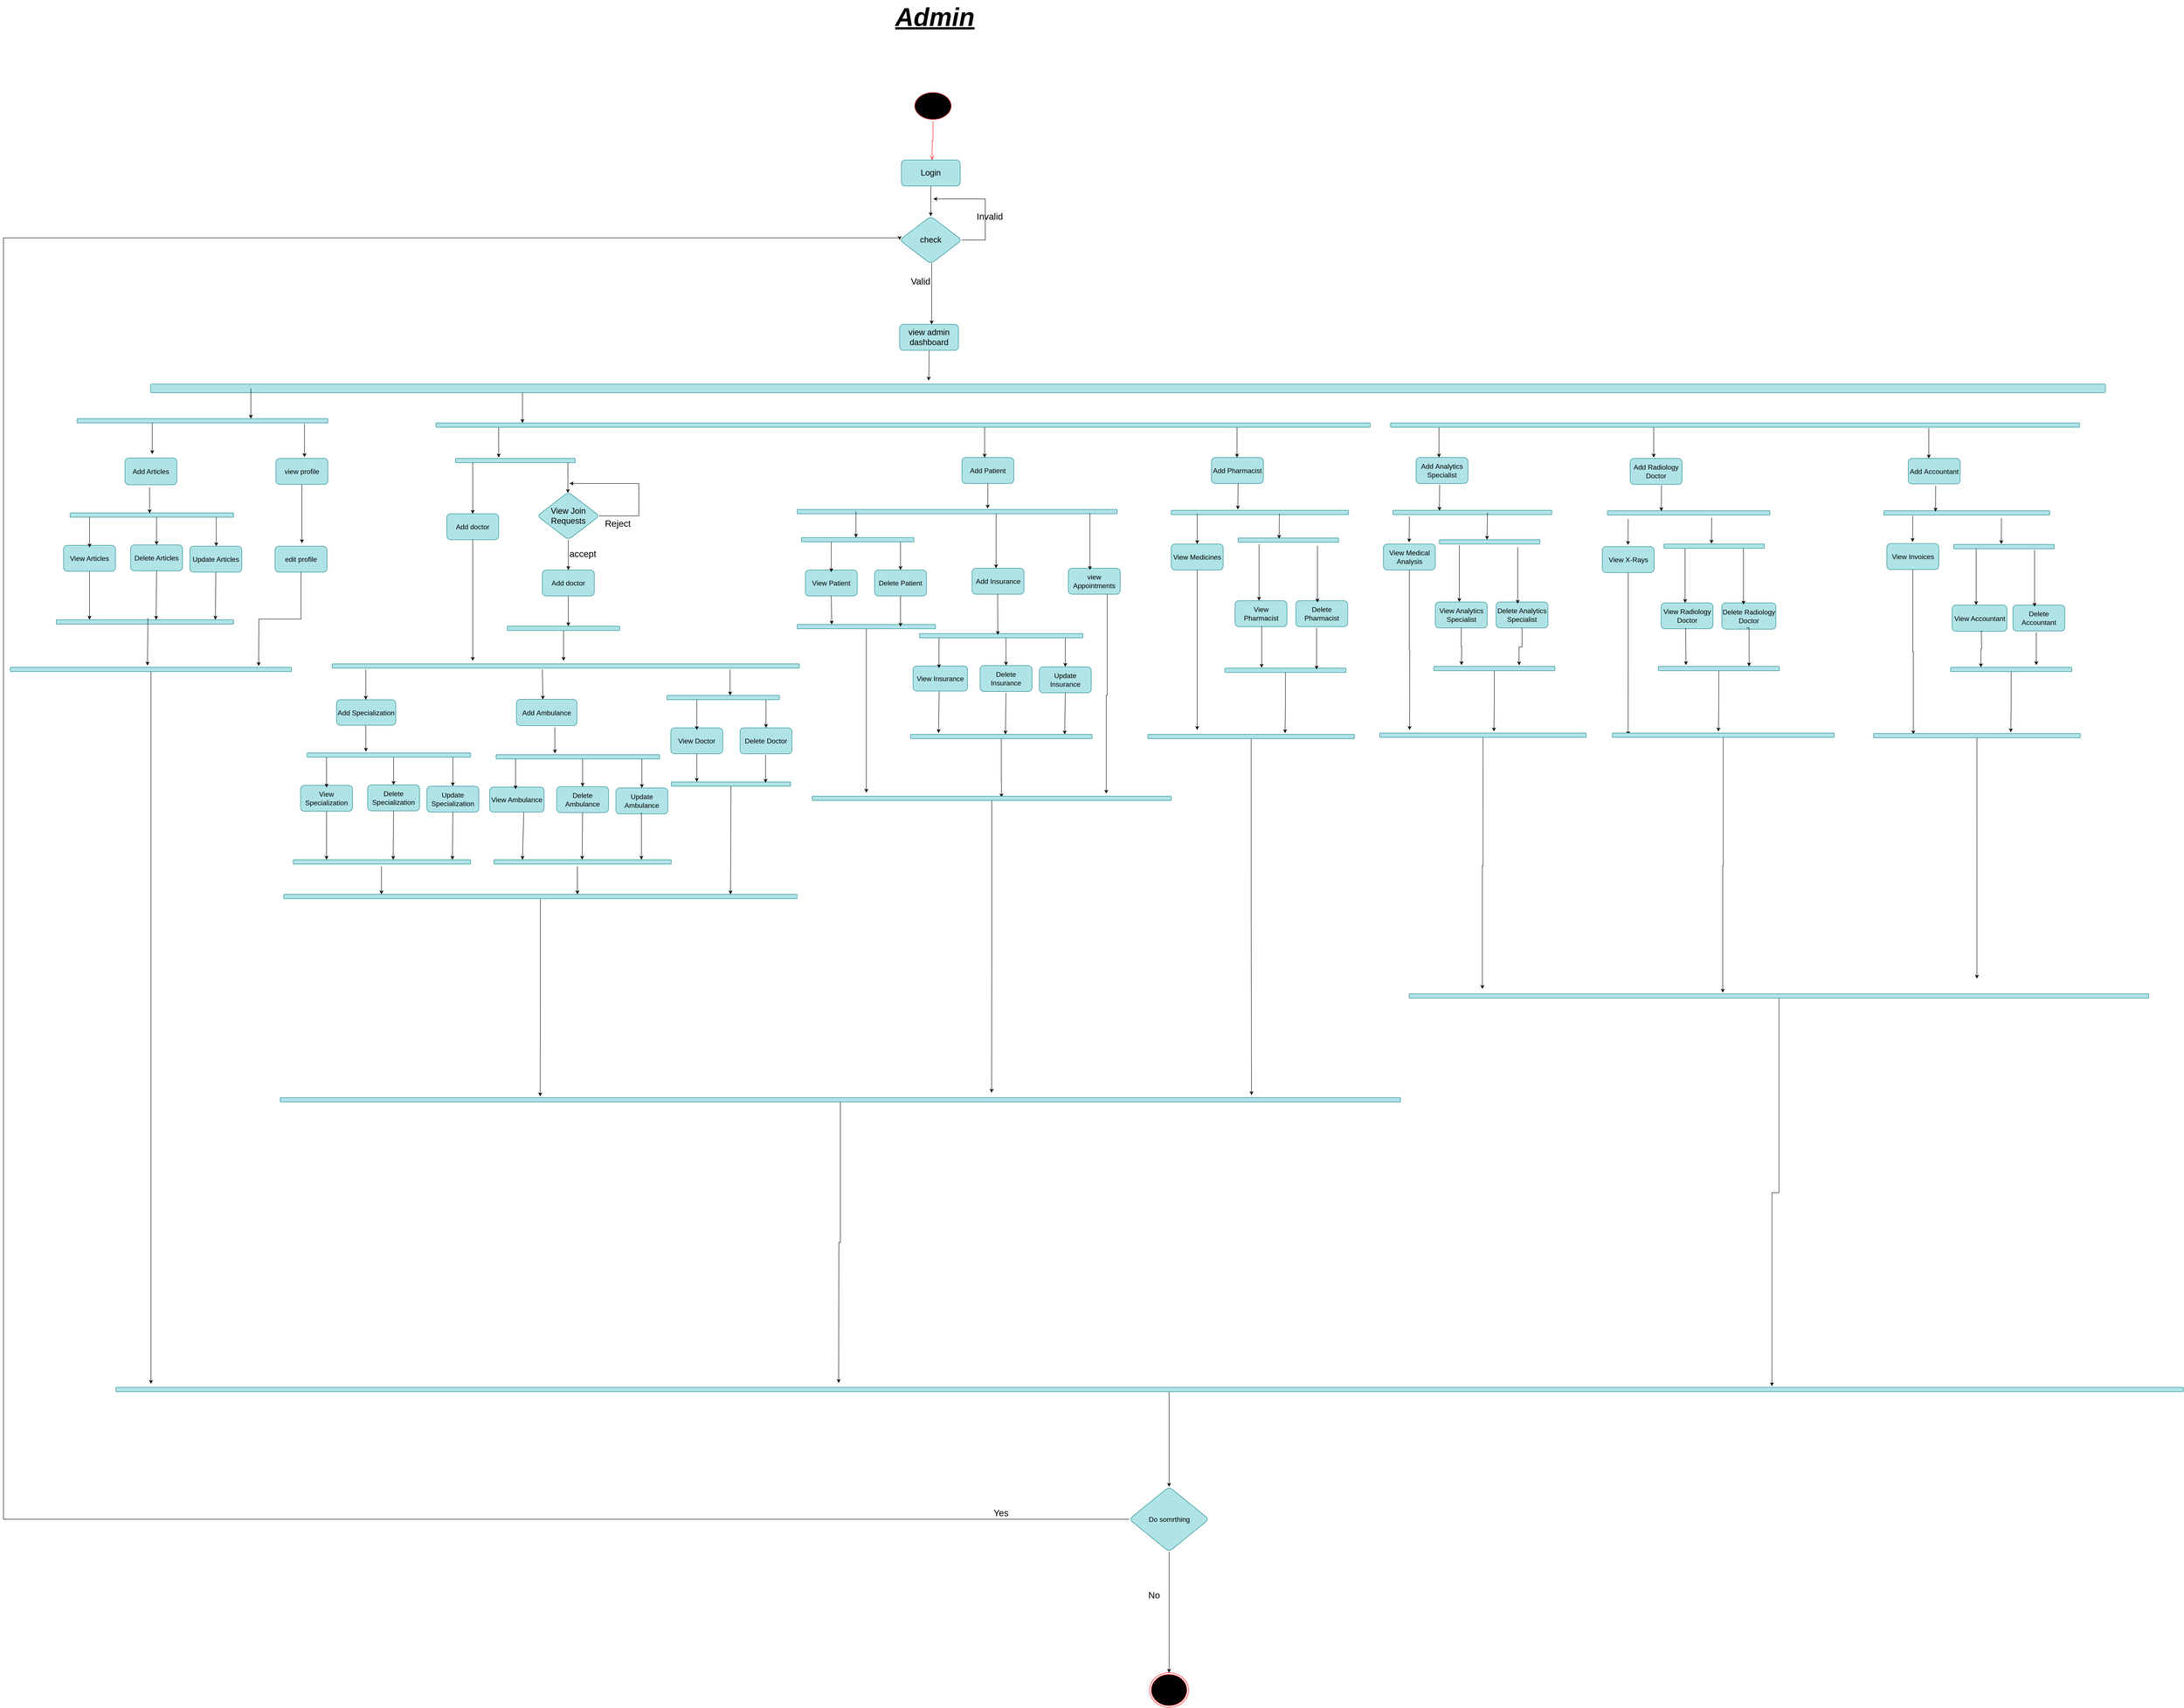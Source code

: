<mxfile version="21.3.7" type="device">
  <diagram id="prtHgNgQTEPvFCAcTncT" name="Page-1">
    <mxGraphModel dx="17327" dy="10689" grid="1" gridSize="10" guides="1" tooltips="1" connect="1" arrows="1" fold="1" page="1" pageScale="1" pageWidth="827" pageHeight="1169" math="0" shadow="0">
      <root>
        <mxCell id="0" />
        <mxCell id="1" parent="0" />
        <mxCell id="1JV9OjOV9Jat2uO-FX8t-4" value="" style="ellipse;html=1;shape=startState;fillColor=#000000;strokeColor=#ff0000;labelBackgroundColor=#1A1A1A;labelBorderColor=none;fontColor=default;" parent="1" vertex="1">
          <mxGeometry x="1503" width="92" height="70" as="geometry" />
        </mxCell>
        <mxCell id="1JV9OjOV9Jat2uO-FX8t-5" value="" style="edgeStyle=orthogonalEdgeStyle;html=1;verticalAlign=bottom;endArrow=open;endSize=8;strokeColor=#ff0000;rounded=0;fontColor=default;" parent="1" source="1JV9OjOV9Jat2uO-FX8t-4" edge="1">
          <mxGeometry relative="1" as="geometry">
            <mxPoint x="1547" y="160" as="targetPoint" />
          </mxGeometry>
        </mxCell>
        <mxCell id="1JV9OjOV9Jat2uO-FX8t-8" value="" style="edgeStyle=orthogonalEdgeStyle;rounded=0;orthogonalLoop=1;jettySize=auto;html=1;fontSize=19;fontColor=default;" parent="1" source="1JV9OjOV9Jat2uO-FX8t-6" target="1JV9OjOV9Jat2uO-FX8t-7" edge="1">
          <mxGeometry relative="1" as="geometry" />
        </mxCell>
        <mxCell id="1JV9OjOV9Jat2uO-FX8t-6" value="&lt;span style=&quot;font-size: 19px;&quot;&gt;Login&lt;/span&gt;" style="rounded=1;whiteSpace=wrap;html=1;labelBackgroundColor=none;labelBorderColor=none;fontStyle=0;fillColor=#b0e3e6;strokeColor=#0e8088;fontSize=19;" parent="1" vertex="1">
          <mxGeometry x="1476" y="160" width="136" height="60" as="geometry" />
        </mxCell>
        <mxCell id="1JV9OjOV9Jat2uO-FX8t-10" value="" style="edgeStyle=orthogonalEdgeStyle;rounded=0;orthogonalLoop=1;jettySize=auto;html=1;fontSize=19;fontColor=default;" parent="1" source="1JV9OjOV9Jat2uO-FX8t-7" edge="1">
          <mxGeometry relative="1" as="geometry">
            <mxPoint x="1546" y="540" as="targetPoint" />
            <Array as="points">
              <mxPoint x="1546" y="540" />
              <mxPoint x="1546" y="540" />
            </Array>
          </mxGeometry>
        </mxCell>
        <mxCell id="GAt9rsMN1fzWW2gVmVyb-249" style="edgeStyle=orthogonalEdgeStyle;rounded=0;orthogonalLoop=1;jettySize=auto;html=1;exitX=1;exitY=0.5;exitDx=0;exitDy=0;fontSize=21;" parent="1" source="1JV9OjOV9Jat2uO-FX8t-7" edge="1">
          <mxGeometry relative="1" as="geometry">
            <mxPoint x="1550" y="250" as="targetPoint" />
            <Array as="points">
              <mxPoint x="1670" y="345" />
              <mxPoint x="1670" y="250" />
            </Array>
          </mxGeometry>
        </mxCell>
        <mxCell id="1JV9OjOV9Jat2uO-FX8t-7" value="check" style="rhombus;whiteSpace=wrap;html=1;fontSize=19;fillColor=#b0e3e6;strokeColor=#0e8088;rounded=1;labelBackgroundColor=none;labelBorderColor=none;fontStyle=0;" parent="1" vertex="1">
          <mxGeometry x="1472" y="290" width="144" height="110" as="geometry" />
        </mxCell>
        <mxCell id="GAt9rsMN1fzWW2gVmVyb-162" style="edgeStyle=orthogonalEdgeStyle;rounded=0;orthogonalLoop=1;jettySize=auto;html=1;exitX=0.5;exitY=1;exitDx=0;exitDy=0;" parent="1" edge="1">
          <mxGeometry relative="1" as="geometry">
            <mxPoint x="90" y="1046" as="targetPoint" />
            <mxPoint x="90" y="906.0" as="sourcePoint" />
          </mxGeometry>
        </mxCell>
        <mxCell id="1JV9OjOV9Jat2uO-FX8t-9" value="view profile" style="whiteSpace=wrap;html=1;fontSize=16;fillColor=#b0e3e6;strokeColor=#0e8088;rounded=1;labelBackgroundColor=none;labelBorderColor=none;fontStyle=0;" parent="1" vertex="1">
          <mxGeometry x="30" y="850" width="120" height="60" as="geometry" />
        </mxCell>
        <mxCell id="1JV9OjOV9Jat2uO-FX8t-11" value="" style="whiteSpace=wrap;html=1;fontSize=16;fillColor=#b0e3e6;strokeColor=#0e8088;rounded=1;labelBackgroundColor=none;labelBorderColor=none;fontStyle=0;" parent="1" vertex="1">
          <mxGeometry x="-260" y="678" width="4520" height="20" as="geometry" />
        </mxCell>
        <mxCell id="1JV9OjOV9Jat2uO-FX8t-13" value="" style="endArrow=classic;html=1;rounded=0;fontSize=16;fontColor=default;" parent="1" edge="1">
          <mxGeometry width="50" height="50" relative="1" as="geometry">
            <mxPoint x="96" y="770" as="sourcePoint" />
            <mxPoint x="96" y="847" as="targetPoint" />
          </mxGeometry>
        </mxCell>
        <mxCell id="OYrXC9NLMJ1WuIDrOlup-49" style="edgeStyle=orthogonalEdgeStyle;rounded=0;orthogonalLoop=1;jettySize=auto;html=1;exitX=0.5;exitY=1;exitDx=0;exitDy=0;" edge="1" parent="1" source="1JV9OjOV9Jat2uO-FX8t-14">
          <mxGeometry relative="1" as="geometry">
            <mxPoint x="-10" y="1330" as="targetPoint" />
          </mxGeometry>
        </mxCell>
        <mxCell id="1JV9OjOV9Jat2uO-FX8t-14" value="edit profile" style="whiteSpace=wrap;html=1;fontSize=16;fillColor=#b0e3e6;strokeColor=#0e8088;rounded=1;labelBackgroundColor=none;labelBorderColor=none;fontStyle=0;" parent="1" vertex="1">
          <mxGeometry x="28" y="1053" width="120" height="60" as="geometry" />
        </mxCell>
        <mxCell id="1JV9OjOV9Jat2uO-FX8t-15" value="" style="endArrow=classic;html=1;rounded=0;fontSize=16;fontColor=default;" parent="1" edge="1">
          <mxGeometry width="50" height="50" relative="1" as="geometry">
            <mxPoint x="600" y="698" as="sourcePoint" />
            <mxPoint x="600" y="768" as="targetPoint" />
          </mxGeometry>
        </mxCell>
        <mxCell id="1JV9OjOV9Jat2uO-FX8t-16" value="" style="whiteSpace=wrap;html=1;fontSize=16;fillColor=#b0e3e6;strokeColor=#0e8088;rounded=1;labelBackgroundColor=none;labelBorderColor=none;fontStyle=0;" parent="1" vertex="1">
          <mxGeometry x="400" y="768" width="2160" height="10" as="geometry" />
        </mxCell>
        <mxCell id="1JV9OjOV9Jat2uO-FX8t-17" value="" style="endArrow=classic;html=1;rounded=0;fontSize=16;fontColor=default;" parent="1" edge="1">
          <mxGeometry width="50" height="50" relative="1" as="geometry">
            <mxPoint x="545" y="778" as="sourcePoint" />
            <mxPoint x="545" y="848" as="targetPoint" />
          </mxGeometry>
        </mxCell>
        <mxCell id="1JV9OjOV9Jat2uO-FX8t-18" value="" style="endArrow=classic;html=1;rounded=0;fontSize=16;fontColor=default;" parent="1" edge="1">
          <mxGeometry width="50" height="50" relative="1" as="geometry">
            <mxPoint x="1668.5" y="778" as="sourcePoint" />
            <mxPoint x="1668.5" y="848" as="targetPoint" />
          </mxGeometry>
        </mxCell>
        <mxCell id="1JV9OjOV9Jat2uO-FX8t-19" value="" style="endArrow=classic;html=1;rounded=0;fontSize=16;fontColor=default;" parent="1" edge="1">
          <mxGeometry width="50" height="50" relative="1" as="geometry">
            <mxPoint x="2252" y="778" as="sourcePoint" />
            <mxPoint x="2252" y="848" as="targetPoint" />
          </mxGeometry>
        </mxCell>
        <mxCell id="GAt9rsMN1fzWW2gVmVyb-31" style="edgeStyle=orthogonalEdgeStyle;rounded=0;orthogonalLoop=1;jettySize=auto;html=1;exitX=0.5;exitY=1;exitDx=0;exitDy=0;" parent="1" source="1JV9OjOV9Jat2uO-FX8t-21" edge="1">
          <mxGeometry relative="1" as="geometry">
            <mxPoint x="485" y="1318" as="targetPoint" />
          </mxGeometry>
        </mxCell>
        <mxCell id="1JV9OjOV9Jat2uO-FX8t-21" value="Add doctor" style="whiteSpace=wrap;html=1;fontSize=16;fillColor=#b0e3e6;strokeColor=#0e8088;rounded=1;labelBackgroundColor=none;labelBorderColor=none;fontStyle=0;" parent="1" vertex="1">
          <mxGeometry x="425" y="978" width="120" height="60" as="geometry" />
        </mxCell>
        <mxCell id="GAt9rsMN1fzWW2gVmVyb-53" style="edgeStyle=orthogonalEdgeStyle;rounded=0;orthogonalLoop=1;jettySize=auto;html=1;exitX=0.5;exitY=1;exitDx=0;exitDy=0;entryX=0.337;entryY=-0.2;entryDx=0;entryDy=0;entryPerimeter=0;" parent="1" source="1JV9OjOV9Jat2uO-FX8t-22" edge="1">
          <mxGeometry relative="1" as="geometry">
            <mxPoint x="1675.438" y="966" as="targetPoint" />
          </mxGeometry>
        </mxCell>
        <mxCell id="1JV9OjOV9Jat2uO-FX8t-22" value="Add&amp;nbsp;Patient" style="whiteSpace=wrap;html=1;fontSize=16;fillColor=#b0e3e6;strokeColor=#0e8088;rounded=1;labelBackgroundColor=none;labelBorderColor=none;fontStyle=0;" parent="1" vertex="1">
          <mxGeometry x="1616" y="848" width="120" height="60" as="geometry" />
        </mxCell>
        <mxCell id="1JV9OjOV9Jat2uO-FX8t-23" value="Add&amp;nbsp;Pharmacist" style="whiteSpace=wrap;html=1;fontSize=16;fillColor=#b0e3e6;strokeColor=#0e8088;rounded=1;labelBackgroundColor=none;labelBorderColor=none;fontStyle=0;" parent="1" vertex="1">
          <mxGeometry x="2193" y="848" width="120" height="60" as="geometry" />
        </mxCell>
        <mxCell id="GAt9rsMN1fzWW2gVmVyb-1" value="" style="endArrow=classic;html=1;rounded=0;fontSize=16;fontColor=default;" parent="1" edge="1">
          <mxGeometry width="50" height="50" relative="1" as="geometry">
            <mxPoint x="3215.5" y="778" as="sourcePoint" />
            <mxPoint x="3215.5" y="848" as="targetPoint" />
          </mxGeometry>
        </mxCell>
        <mxCell id="GAt9rsMN1fzWW2gVmVyb-2" value="" style="endArrow=classic;html=1;rounded=0;fontSize=16;fontColor=default;" parent="1" edge="1">
          <mxGeometry width="50" height="50" relative="1" as="geometry">
            <mxPoint x="2719" y="778" as="sourcePoint" />
            <mxPoint x="2719" y="848" as="targetPoint" />
          </mxGeometry>
        </mxCell>
        <mxCell id="GAt9rsMN1fzWW2gVmVyb-3" value="Add&amp;nbsp;Analytics Specialist" style="whiteSpace=wrap;html=1;fontSize=16;fillColor=#b0e3e6;strokeColor=#0e8088;rounded=1;labelBackgroundColor=none;labelBorderColor=none;fontStyle=0;" parent="1" vertex="1">
          <mxGeometry x="2666" y="848" width="120" height="60" as="geometry" />
        </mxCell>
        <mxCell id="GAt9rsMN1fzWW2gVmVyb-4" value="Add Radiology Doctor" style="whiteSpace=wrap;html=1;fontSize=16;fillColor=#b0e3e6;strokeColor=#0e8088;rounded=1;labelBackgroundColor=none;labelBorderColor=none;fontStyle=0;" parent="1" vertex="1">
          <mxGeometry x="3161" y="850" width="120" height="60" as="geometry" />
        </mxCell>
        <mxCell id="GAt9rsMN1fzWW2gVmVyb-192" style="edgeStyle=orthogonalEdgeStyle;rounded=0;orthogonalLoop=1;jettySize=auto;html=1;exitX=0.5;exitY=1;exitDx=0;exitDy=0;" parent="1" source="GAt9rsMN1fzWW2gVmVyb-6" edge="1">
          <mxGeometry relative="1" as="geometry">
            <mxPoint x="2160" y="1478" as="targetPoint" />
          </mxGeometry>
        </mxCell>
        <mxCell id="GAt9rsMN1fzWW2gVmVyb-6" value="View&amp;nbsp;Medicines" style="whiteSpace=wrap;html=1;fontSize=16;fillColor=#b0e3e6;strokeColor=#0e8088;rounded=1;labelBackgroundColor=none;labelBorderColor=none;fontStyle=0;" parent="1" vertex="1">
          <mxGeometry x="2100" y="1048" width="120" height="60" as="geometry" />
        </mxCell>
        <mxCell id="GAt9rsMN1fzWW2gVmVyb-7" value="" style="endArrow=classic;html=1;rounded=0;fontSize=16;fontColor=default;entryX=0.5;entryY=0;entryDx=0;entryDy=0;" parent="1" target="GAt9rsMN1fzWW2gVmVyb-10" edge="1">
          <mxGeometry width="50" height="50" relative="1" as="geometry">
            <mxPoint x="1163" y="1398" as="sourcePoint" />
            <mxPoint x="1162.23" y="1463" as="targetPoint" />
          </mxGeometry>
        </mxCell>
        <mxCell id="GAt9rsMN1fzWW2gVmVyb-198" style="edgeStyle=orthogonalEdgeStyle;rounded=0;orthogonalLoop=1;jettySize=auto;html=1;exitX=0.5;exitY=1;exitDx=0;exitDy=0;" parent="1" source="GAt9rsMN1fzWW2gVmVyb-8" edge="1">
          <mxGeometry relative="1" as="geometry">
            <mxPoint x="2651" y="1478" as="targetPoint" />
          </mxGeometry>
        </mxCell>
        <mxCell id="GAt9rsMN1fzWW2gVmVyb-8" value=" View Medical Analysis" style="whiteSpace=wrap;html=1;fontSize=16;fillColor=#b0e3e6;strokeColor=#0e8088;rounded=1;labelBackgroundColor=none;labelBorderColor=none;fontStyle=0;" parent="1" vertex="1">
          <mxGeometry x="2590.5" y="1048" width="120" height="60" as="geometry" />
        </mxCell>
        <mxCell id="GAt9rsMN1fzWW2gVmVyb-10" value="Delete Doctor" style="whiteSpace=wrap;html=1;fontSize=16;fillColor=#b0e3e6;strokeColor=#0e8088;rounded=1;labelBackgroundColor=none;labelBorderColor=none;fontStyle=0;" parent="1" vertex="1">
          <mxGeometry x="1103" y="1473" width="120" height="60" as="geometry" />
        </mxCell>
        <mxCell id="GAt9rsMN1fzWW2gVmVyb-11" value="" style="endArrow=classic;html=1;rounded=0;fontSize=16;fontColor=default;" parent="1" edge="1">
          <mxGeometry width="50" height="50" relative="1" as="geometry">
            <mxPoint x="3851.5" y="780" as="sourcePoint" />
            <mxPoint x="3851.5" y="850" as="targetPoint" />
          </mxGeometry>
        </mxCell>
        <mxCell id="GAt9rsMN1fzWW2gVmVyb-12" value="Add&amp;nbsp;Accountant" style="whiteSpace=wrap;html=1;fontSize=16;fillColor=#b0e3e6;strokeColor=#0e8088;rounded=1;labelBackgroundColor=none;labelBorderColor=none;fontStyle=0;" parent="1" vertex="1">
          <mxGeometry x="3804" y="850" width="120" height="59" as="geometry" />
        </mxCell>
        <mxCell id="GAt9rsMN1fzWW2gVmVyb-15" value="" style="whiteSpace=wrap;html=1;fontSize=16;fillColor=#b0e3e6;strokeColor=#0e8088;rounded=1;labelBackgroundColor=none;labelBorderColor=none;fontStyle=0;" parent="1" vertex="1">
          <mxGeometry x="445" y="850" width="277" height="10" as="geometry" />
        </mxCell>
        <mxCell id="GAt9rsMN1fzWW2gVmVyb-16" value="" style="endArrow=classic;html=1;rounded=0;fontSize=16;fontColor=default;entryX=0.5;entryY=0;entryDx=0;entryDy=0;" parent="1" target="1JV9OjOV9Jat2uO-FX8t-21" edge="1">
          <mxGeometry width="50" height="50" relative="1" as="geometry">
            <mxPoint x="485" y="860" as="sourcePoint" />
            <mxPoint x="485" y="930" as="targetPoint" />
          </mxGeometry>
        </mxCell>
        <mxCell id="GAt9rsMN1fzWW2gVmVyb-17" value="" style="endArrow=classic;html=1;rounded=0;fontSize=16;fontColor=default;" parent="1" edge="1">
          <mxGeometry width="50" height="50" relative="1" as="geometry">
            <mxPoint x="705" y="860" as="sourcePoint" />
            <mxPoint x="705" y="930" as="targetPoint" />
          </mxGeometry>
        </mxCell>
        <mxCell id="GAt9rsMN1fzWW2gVmVyb-39" style="edgeStyle=orthogonalEdgeStyle;rounded=0;orthogonalLoop=1;jettySize=auto;html=1;" parent="1" source="GAt9rsMN1fzWW2gVmVyb-23" edge="1">
          <mxGeometry relative="1" as="geometry">
            <mxPoint x="695" y="1318" as="targetPoint" />
          </mxGeometry>
        </mxCell>
        <mxCell id="GAt9rsMN1fzWW2gVmVyb-23" value="" style="whiteSpace=wrap;html=1;fontSize=16;fillColor=#b0e3e6;strokeColor=#0e8088;rounded=1;labelBackgroundColor=none;labelBorderColor=none;fontStyle=0;" parent="1" vertex="1">
          <mxGeometry x="565" y="1238" width="260" height="10" as="geometry" />
        </mxCell>
        <mxCell id="GAt9rsMN1fzWW2gVmVyb-32" style="edgeStyle=orthogonalEdgeStyle;rounded=0;orthogonalLoop=1;jettySize=auto;html=1;exitX=0.5;exitY=1;exitDx=0;exitDy=0;" parent="1" source="GAt9rsMN1fzWW2gVmVyb-26" edge="1">
          <mxGeometry relative="1" as="geometry">
            <mxPoint x="706" y="1238" as="targetPoint" />
          </mxGeometry>
        </mxCell>
        <mxCell id="GAt9rsMN1fzWW2gVmVyb-26" value="Add doctor" style="whiteSpace=wrap;html=1;fontSize=16;fillColor=#b0e3e6;strokeColor=#0e8088;rounded=1;labelBackgroundColor=none;labelBorderColor=none;fontStyle=0;" parent="1" vertex="1">
          <mxGeometry x="646" y="1108" width="120" height="60" as="geometry" />
        </mxCell>
        <mxCell id="GAt9rsMN1fzWW2gVmVyb-28" value="" style="whiteSpace=wrap;html=1;fontSize=16;fillColor=#b0e3e6;strokeColor=#0e8088;rounded=1;labelBackgroundColor=none;labelBorderColor=none;fontStyle=0;" parent="1" vertex="1">
          <mxGeometry x="160" y="1325" width="1080" height="10" as="geometry" />
        </mxCell>
        <mxCell id="GAt9rsMN1fzWW2gVmVyb-33" value="View Doctor" style="whiteSpace=wrap;html=1;fontSize=16;fillColor=#b0e3e6;strokeColor=#0e8088;rounded=1;labelBackgroundColor=none;labelBorderColor=none;fontStyle=0;" parent="1" vertex="1">
          <mxGeometry x="943" y="1473" width="120" height="60" as="geometry" />
        </mxCell>
        <mxCell id="GAt9rsMN1fzWW2gVmVyb-40" value="" style="whiteSpace=wrap;html=1;fontSize=16;fillColor=#b0e3e6;strokeColor=#0e8088;rounded=1;labelBackgroundColor=none;labelBorderColor=none;fontStyle=0;" parent="1" vertex="1">
          <mxGeometry x="2607" y="768" width="1593" height="10" as="geometry" />
        </mxCell>
        <mxCell id="GAt9rsMN1fzWW2gVmVyb-43" value="Add&amp;nbsp;Specialization" style="whiteSpace=wrap;html=1;fontSize=16;fillColor=#b0e3e6;strokeColor=#0e8088;rounded=1;labelBackgroundColor=none;labelBorderColor=none;fontStyle=0;" parent="1" vertex="1">
          <mxGeometry x="170" y="1408" width="137" height="59" as="geometry" />
        </mxCell>
        <mxCell id="GAt9rsMN1fzWW2gVmVyb-44" value="Add&amp;nbsp;Ambulance" style="whiteSpace=wrap;html=1;fontSize=16;fillColor=#b0e3e6;strokeColor=#0e8088;rounded=1;labelBackgroundColor=none;labelBorderColor=none;fontStyle=0;" parent="1" vertex="1">
          <mxGeometry x="586" y="1407" width="140" height="61" as="geometry" />
        </mxCell>
        <mxCell id="GAt9rsMN1fzWW2gVmVyb-168" style="edgeStyle=orthogonalEdgeStyle;rounded=0;orthogonalLoop=1;jettySize=auto;html=1;exitX=0.75;exitY=1;exitDx=0;exitDy=0;entryX=0.819;entryY=-0.571;entryDx=0;entryDy=0;entryPerimeter=0;" parent="1" source="GAt9rsMN1fzWW2gVmVyb-49" target="GAt9rsMN1fzWW2gVmVyb-167" edge="1">
          <mxGeometry relative="1" as="geometry" />
        </mxCell>
        <mxCell id="GAt9rsMN1fzWW2gVmVyb-49" value="view Appointments" style="whiteSpace=wrap;html=1;fontSize=16;fillColor=#b0e3e6;strokeColor=#0e8088;rounded=1;labelBackgroundColor=none;labelBorderColor=none;fontStyle=0;" parent="1" vertex="1">
          <mxGeometry x="1862" y="1104" width="120" height="60" as="geometry" />
        </mxCell>
        <mxCell id="GAt9rsMN1fzWW2gVmVyb-50" value="" style="edgeStyle=orthogonalEdgeStyle;rounded=0;orthogonalLoop=1;jettySize=auto;html=1;" parent="1" edge="1">
          <mxGeometry relative="1" as="geometry">
            <mxPoint x="1695" y="973" as="sourcePoint" />
            <mxPoint x="1695" y="1104" as="targetPoint" />
          </mxGeometry>
        </mxCell>
        <mxCell id="GAt9rsMN1fzWW2gVmVyb-51" value="" style="whiteSpace=wrap;html=1;fontSize=16;fillColor=#b0e3e6;strokeColor=#0e8088;rounded=1;labelBackgroundColor=none;labelBorderColor=none;fontStyle=0;" parent="1" vertex="1">
          <mxGeometry x="1235" y="968" width="740" height="10" as="geometry" />
        </mxCell>
        <mxCell id="GAt9rsMN1fzWW2gVmVyb-52" value="Add&amp;nbsp;Insurance" style="whiteSpace=wrap;html=1;fontSize=16;fillColor=#b0e3e6;strokeColor=#0e8088;rounded=1;labelBackgroundColor=none;labelBorderColor=none;fontStyle=0;" parent="1" vertex="1">
          <mxGeometry x="1639.5" y="1104" width="120" height="60" as="geometry" />
        </mxCell>
        <mxCell id="GAt9rsMN1fzWW2gVmVyb-54" value="" style="edgeStyle=orthogonalEdgeStyle;rounded=0;orthogonalLoop=1;jettySize=auto;html=1;" parent="1" edge="1">
          <mxGeometry relative="1" as="geometry">
            <mxPoint x="1912" y="977.0" as="sourcePoint" />
            <mxPoint x="1912" y="1108" as="targetPoint" />
          </mxGeometry>
        </mxCell>
        <mxCell id="GAt9rsMN1fzWW2gVmVyb-55" value="Delete Pharmacist" style="whiteSpace=wrap;html=1;fontSize=16;fillColor=#b0e3e6;strokeColor=#0e8088;rounded=1;labelBackgroundColor=none;labelBorderColor=none;fontStyle=0;" parent="1" vertex="1">
          <mxGeometry x="2388" y="1179" width="120" height="60" as="geometry" />
        </mxCell>
        <mxCell id="GAt9rsMN1fzWW2gVmVyb-56" value="" style="edgeStyle=orthogonalEdgeStyle;rounded=0;orthogonalLoop=1;jettySize=auto;html=1;" parent="1" edge="1">
          <mxGeometry relative="1" as="geometry">
            <mxPoint x="2303" y="1048.0" as="sourcePoint" />
            <mxPoint x="2303" y="1179" as="targetPoint" />
          </mxGeometry>
        </mxCell>
        <mxCell id="GAt9rsMN1fzWW2gVmVyb-57" value="" style="whiteSpace=wrap;html=1;fontSize=16;fillColor=#b0e3e6;strokeColor=#0e8088;rounded=1;labelBackgroundColor=none;labelBorderColor=none;fontStyle=0;" parent="1" vertex="1">
          <mxGeometry x="2100" y="970" width="410" height="10" as="geometry" />
        </mxCell>
        <mxCell id="GAt9rsMN1fzWW2gVmVyb-58" value="View Pharmacist" style="whiteSpace=wrap;html=1;fontSize=16;fillColor=#b0e3e6;strokeColor=#0e8088;rounded=1;labelBackgroundColor=none;labelBorderColor=none;fontStyle=0;" parent="1" vertex="1">
          <mxGeometry x="2247.5" y="1179" width="120" height="60" as="geometry" />
        </mxCell>
        <mxCell id="GAt9rsMN1fzWW2gVmVyb-59" value="" style="edgeStyle=orthogonalEdgeStyle;rounded=0;orthogonalLoop=1;jettySize=auto;html=1;" parent="1" edge="1">
          <mxGeometry relative="1" as="geometry">
            <mxPoint x="2438" y="1052.0" as="sourcePoint" />
            <mxPoint x="2438" y="1183.0" as="targetPoint" />
          </mxGeometry>
        </mxCell>
        <mxCell id="GAt9rsMN1fzWW2gVmVyb-203" style="edgeStyle=orthogonalEdgeStyle;rounded=0;orthogonalLoop=1;jettySize=auto;html=1;exitX=0.5;exitY=1;exitDx=0;exitDy=0;entryX=0.704;entryY=-0.256;entryDx=0;entryDy=0;entryPerimeter=0;" parent="1" source="GAt9rsMN1fzWW2gVmVyb-63" target="GAt9rsMN1fzWW2gVmVyb-195" edge="1">
          <mxGeometry relative="1" as="geometry">
            <mxPoint x="2900.143" y="1278" as="targetPoint" />
            <Array as="points">
              <mxPoint x="2911" y="1286" />
              <mxPoint x="2904" y="1286" />
            </Array>
          </mxGeometry>
        </mxCell>
        <mxCell id="GAt9rsMN1fzWW2gVmVyb-63" value="Delete Analytics Specialist" style="whiteSpace=wrap;html=1;fontSize=16;fillColor=#b0e3e6;strokeColor=#0e8088;rounded=1;labelBackgroundColor=none;labelBorderColor=none;fontStyle=0;" parent="1" vertex="1">
          <mxGeometry x="2851" y="1182" width="120" height="60" as="geometry" />
        </mxCell>
        <mxCell id="GAt9rsMN1fzWW2gVmVyb-64" value="" style="edgeStyle=orthogonalEdgeStyle;rounded=0;orthogonalLoop=1;jettySize=auto;html=1;" parent="1" edge="1">
          <mxGeometry relative="1" as="geometry">
            <mxPoint x="2766" y="1051.0" as="sourcePoint" />
            <mxPoint x="2766" y="1182" as="targetPoint" />
          </mxGeometry>
        </mxCell>
        <mxCell id="GAt9rsMN1fzWW2gVmVyb-65" value="" style="whiteSpace=wrap;html=1;fontSize=16;fillColor=#b0e3e6;strokeColor=#0e8088;rounded=1;labelBackgroundColor=none;labelBorderColor=none;fontStyle=0;" parent="1" vertex="1">
          <mxGeometry x="2612.5" y="970" width="367.5" height="10" as="geometry" />
        </mxCell>
        <mxCell id="GAt9rsMN1fzWW2gVmVyb-200" style="edgeStyle=orthogonalEdgeStyle;rounded=0;orthogonalLoop=1;jettySize=auto;html=1;exitX=0.5;exitY=1;exitDx=0;exitDy=0;" parent="1" source="GAt9rsMN1fzWW2gVmVyb-66" edge="1">
          <mxGeometry relative="1" as="geometry">
            <mxPoint x="2771" y="1328" as="targetPoint" />
          </mxGeometry>
        </mxCell>
        <mxCell id="GAt9rsMN1fzWW2gVmVyb-66" value="View Analytics Specialist" style="whiteSpace=wrap;html=1;fontSize=16;fillColor=#b0e3e6;strokeColor=#0e8088;rounded=1;labelBackgroundColor=none;labelBorderColor=none;fontStyle=0;" parent="1" vertex="1">
          <mxGeometry x="2710.5" y="1182" width="120" height="60" as="geometry" />
        </mxCell>
        <mxCell id="GAt9rsMN1fzWW2gVmVyb-67" value="" style="edgeStyle=orthogonalEdgeStyle;rounded=0;orthogonalLoop=1;jettySize=auto;html=1;" parent="1" edge="1">
          <mxGeometry relative="1" as="geometry">
            <mxPoint x="2901" y="1055.0" as="sourcePoint" />
            <mxPoint x="2901" y="1186.0" as="targetPoint" />
          </mxGeometry>
        </mxCell>
        <mxCell id="GAt9rsMN1fzWW2gVmVyb-69" value="Delete Radiology Doctor" style="whiteSpace=wrap;html=1;fontSize=16;fillColor=#b0e3e6;strokeColor=#0e8088;rounded=1;labelBackgroundColor=none;labelBorderColor=none;fontStyle=0;" parent="1" vertex="1">
          <mxGeometry x="3373" y="1184" width="125" height="61" as="geometry" />
        </mxCell>
        <mxCell id="GAt9rsMN1fzWW2gVmVyb-70" value="" style="edgeStyle=orthogonalEdgeStyle;rounded=0;orthogonalLoop=1;jettySize=auto;html=1;" parent="1" edge="1">
          <mxGeometry relative="1" as="geometry">
            <mxPoint x="3288" y="1053.0" as="sourcePoint" />
            <mxPoint x="3288" y="1184" as="targetPoint" />
          </mxGeometry>
        </mxCell>
        <mxCell id="GAt9rsMN1fzWW2gVmVyb-71" value="" style="whiteSpace=wrap;html=1;fontSize=16;fillColor=#b0e3e6;strokeColor=#0e8088;rounded=1;labelBackgroundColor=none;labelBorderColor=none;fontStyle=0;" parent="1" vertex="1">
          <mxGeometry x="3108.5" y="971" width="375.5" height="10" as="geometry" />
        </mxCell>
        <mxCell id="GAt9rsMN1fzWW2gVmVyb-72" value="View Radiology Doctor" style="whiteSpace=wrap;html=1;fontSize=16;fillColor=#b0e3e6;strokeColor=#0e8088;rounded=1;labelBackgroundColor=none;labelBorderColor=none;fontStyle=0;" parent="1" vertex="1">
          <mxGeometry x="3232.5" y="1184" width="120" height="60" as="geometry" />
        </mxCell>
        <mxCell id="GAt9rsMN1fzWW2gVmVyb-73" value="" style="edgeStyle=orthogonalEdgeStyle;rounded=0;orthogonalLoop=1;jettySize=auto;html=1;" parent="1" edge="1">
          <mxGeometry relative="1" as="geometry">
            <mxPoint x="3423" y="1057.0" as="sourcePoint" />
            <mxPoint x="3423" y="1188.0" as="targetPoint" />
          </mxGeometry>
        </mxCell>
        <mxCell id="GAt9rsMN1fzWW2gVmVyb-75" value="Delete Accountant" style="whiteSpace=wrap;html=1;fontSize=16;fillColor=#b0e3e6;strokeColor=#0e8088;rounded=1;labelBackgroundColor=none;labelBorderColor=none;fontStyle=0;" parent="1" vertex="1">
          <mxGeometry x="4046" y="1189" width="120" height="60" as="geometry" />
        </mxCell>
        <mxCell id="GAt9rsMN1fzWW2gVmVyb-76" value="" style="edgeStyle=orthogonalEdgeStyle;rounded=0;orthogonalLoop=1;jettySize=auto;html=1;" parent="1" edge="1">
          <mxGeometry relative="1" as="geometry">
            <mxPoint x="3961" y="1058" as="sourcePoint" />
            <mxPoint x="3961" y="1189" as="targetPoint" />
          </mxGeometry>
        </mxCell>
        <mxCell id="GAt9rsMN1fzWW2gVmVyb-77" value="" style="whiteSpace=wrap;html=1;fontSize=16;fillColor=#b0e3e6;strokeColor=#0e8088;rounded=1;labelBackgroundColor=none;labelBorderColor=none;fontStyle=0;" parent="1" vertex="1">
          <mxGeometry x="3747.5" y="971" width="383.5" height="10" as="geometry" />
        </mxCell>
        <mxCell id="GAt9rsMN1fzWW2gVmVyb-78" value="View Accountant" style="whiteSpace=wrap;html=1;fontSize=16;fillColor=#b0e3e6;strokeColor=#0e8088;rounded=1;labelBackgroundColor=none;labelBorderColor=none;fontStyle=0;" parent="1" vertex="1">
          <mxGeometry x="3905.5" y="1189" width="126.5" height="61" as="geometry" />
        </mxCell>
        <mxCell id="GAt9rsMN1fzWW2gVmVyb-79" value="" style="edgeStyle=orthogonalEdgeStyle;rounded=0;orthogonalLoop=1;jettySize=auto;html=1;" parent="1" edge="1">
          <mxGeometry relative="1" as="geometry">
            <mxPoint x="4096" y="1062.0" as="sourcePoint" />
            <mxPoint x="4096" y="1193" as="targetPoint" />
          </mxGeometry>
        </mxCell>
        <mxCell id="GAt9rsMN1fzWW2gVmVyb-80" value="" style="whiteSpace=wrap;html=1;fontSize=16;fillColor=#b0e3e6;strokeColor=#0e8088;rounded=1;labelBackgroundColor=none;labelBorderColor=none;fontStyle=0;" parent="1" vertex="1">
          <mxGeometry x="934" y="1398" width="260" height="10" as="geometry" />
        </mxCell>
        <mxCell id="GAt9rsMN1fzWW2gVmVyb-81" value="" style="endArrow=classic;html=1;rounded=0;fontSize=16;fontColor=default;entryX=0.5;entryY=0;entryDx=0;entryDy=0;" parent="1" edge="1">
          <mxGeometry width="50" height="50" relative="1" as="geometry">
            <mxPoint x="1003" y="1408" as="sourcePoint" />
            <mxPoint x="1003" y="1478" as="targetPoint" />
          </mxGeometry>
        </mxCell>
        <mxCell id="GAt9rsMN1fzWW2gVmVyb-82" value="" style="endArrow=classic;html=1;rounded=0;fontSize=16;fontColor=default;entryX=0.5;entryY=0;entryDx=0;entryDy=0;" parent="1" edge="1">
          <mxGeometry width="50" height="50" relative="1" as="geometry">
            <mxPoint x="1080" y="1338" as="sourcePoint" />
            <mxPoint x="1080" y="1398" as="targetPoint" />
          </mxGeometry>
        </mxCell>
        <mxCell id="GAt9rsMN1fzWW2gVmVyb-83" value="" style="endArrow=classic;html=1;rounded=0;fontSize=16;fontColor=default;entryX=0.5;entryY=0;entryDx=0;entryDy=0;" parent="1" edge="1">
          <mxGeometry width="50" height="50" relative="1" as="geometry">
            <mxPoint x="237.73" y="1338" as="sourcePoint" />
            <mxPoint x="237.73" y="1408.0" as="targetPoint" />
          </mxGeometry>
        </mxCell>
        <mxCell id="GAt9rsMN1fzWW2gVmVyb-87" value="" style="endArrow=classic;html=1;rounded=0;fontSize=16;fontColor=default;entryX=0.437;entryY=0.009;entryDx=0;entryDy=0;entryPerimeter=0;" parent="1" target="GAt9rsMN1fzWW2gVmVyb-44" edge="1">
          <mxGeometry width="50" height="50" relative="1" as="geometry">
            <mxPoint x="646" y="1338" as="sourcePoint" />
            <mxPoint x="646" y="1398" as="targetPoint" />
          </mxGeometry>
        </mxCell>
        <mxCell id="GAt9rsMN1fzWW2gVmVyb-88" value="" style="endArrow=classic;html=1;rounded=0;fontSize=16;fontColor=default;entryX=0.5;entryY=0;entryDx=0;entryDy=0;exitX=0.529;exitY=0.7;exitDx=0;exitDy=0;exitPerimeter=0;" parent="1" source="GAt9rsMN1fzWW2gVmVyb-91" target="GAt9rsMN1fzWW2gVmVyb-89" edge="1">
          <mxGeometry width="50" height="50" relative="1" as="geometry">
            <mxPoint x="300" y="1548" as="sourcePoint" />
            <mxPoint x="330.23" y="1596" as="targetPoint" />
          </mxGeometry>
        </mxCell>
        <mxCell id="GAt9rsMN1fzWW2gVmVyb-89" value="Delete Specialization" style="whiteSpace=wrap;html=1;fontSize=16;fillColor=#b0e3e6;strokeColor=#0e8088;rounded=1;labelBackgroundColor=none;labelBorderColor=none;fontStyle=0;" parent="1" vertex="1">
          <mxGeometry x="242" y="1605" width="120" height="60" as="geometry" />
        </mxCell>
        <mxCell id="GAt9rsMN1fzWW2gVmVyb-90" value="View Specialization" style="whiteSpace=wrap;html=1;fontSize=16;fillColor=#b0e3e6;strokeColor=#0e8088;rounded=1;labelBackgroundColor=none;labelBorderColor=none;fontStyle=0;" parent="1" vertex="1">
          <mxGeometry x="87" y="1606" width="120" height="60" as="geometry" />
        </mxCell>
        <mxCell id="GAt9rsMN1fzWW2gVmVyb-91" value="" style="whiteSpace=wrap;html=1;fontSize=16;fillColor=#b0e3e6;strokeColor=#0e8088;rounded=1;labelBackgroundColor=none;labelBorderColor=none;fontStyle=0;" parent="1" vertex="1">
          <mxGeometry x="102" y="1531" width="378" height="10" as="geometry" />
        </mxCell>
        <mxCell id="GAt9rsMN1fzWW2gVmVyb-92" value="" style="endArrow=classic;html=1;rounded=0;fontSize=16;fontColor=default;entryX=0.5;entryY=0;entryDx=0;entryDy=0;" parent="1" edge="1">
          <mxGeometry width="50" height="50" relative="1" as="geometry">
            <mxPoint x="147" y="1541.0" as="sourcePoint" />
            <mxPoint x="147" y="1611" as="targetPoint" />
          </mxGeometry>
        </mxCell>
        <mxCell id="GAt9rsMN1fzWW2gVmVyb-93" value="" style="endArrow=classic;html=1;rounded=0;fontSize=16;fontColor=default;entryX=0.5;entryY=0;entryDx=0;entryDy=0;exitX=0.529;exitY=0.7;exitDx=0;exitDy=0;exitPerimeter=0;" parent="1" target="GAt9rsMN1fzWW2gVmVyb-94" edge="1">
          <mxGeometry width="50" height="50" relative="1" as="geometry">
            <mxPoint x="438.962" y="1541" as="sourcePoint" />
            <mxPoint x="467.23" y="1599" as="targetPoint" />
          </mxGeometry>
        </mxCell>
        <mxCell id="GAt9rsMN1fzWW2gVmVyb-94" value="Update Specialization" style="whiteSpace=wrap;html=1;fontSize=16;fillColor=#b0e3e6;strokeColor=#0e8088;rounded=1;labelBackgroundColor=none;labelBorderColor=none;fontStyle=0;" parent="1" vertex="1">
          <mxGeometry x="379" y="1608" width="120" height="60" as="geometry" />
        </mxCell>
        <mxCell id="GAt9rsMN1fzWW2gVmVyb-97" value="" style="endArrow=classic;html=1;rounded=0;fontSize=16;fontColor=default;exitX=0.529;exitY=0.7;exitDx=0;exitDy=0;exitPerimeter=0;" parent="1" edge="1">
          <mxGeometry width="50" height="50" relative="1" as="geometry">
            <mxPoint x="237.732" y="1468" as="sourcePoint" />
            <mxPoint x="238" y="1528" as="targetPoint" />
          </mxGeometry>
        </mxCell>
        <mxCell id="GAt9rsMN1fzWW2gVmVyb-98" value="" style="endArrow=classic;html=1;rounded=0;fontSize=16;fontColor=default;entryX=0.5;entryY=0;entryDx=0;entryDy=0;exitX=0.529;exitY=0.7;exitDx=0;exitDy=0;exitPerimeter=0;" parent="1" source="GAt9rsMN1fzWW2gVmVyb-101" target="GAt9rsMN1fzWW2gVmVyb-99" edge="1">
          <mxGeometry width="50" height="50" relative="1" as="geometry">
            <mxPoint x="737" y="1552" as="sourcePoint" />
            <mxPoint x="767.23" y="1600" as="targetPoint" />
          </mxGeometry>
        </mxCell>
        <mxCell id="GAt9rsMN1fzWW2gVmVyb-99" value="Delete Ambulance" style="whiteSpace=wrap;html=1;fontSize=16;fillColor=#b0e3e6;strokeColor=#0e8088;rounded=1;labelBackgroundColor=none;labelBorderColor=none;fontStyle=0;" parent="1" vertex="1">
          <mxGeometry x="679" y="1609" width="120" height="60" as="geometry" />
        </mxCell>
        <mxCell id="GAt9rsMN1fzWW2gVmVyb-100" value="View Ambulance" style="whiteSpace=wrap;html=1;fontSize=16;fillColor=#b0e3e6;strokeColor=#0e8088;rounded=1;labelBackgroundColor=none;labelBorderColor=none;fontStyle=0;" parent="1" vertex="1">
          <mxGeometry x="524" y="1610" width="126" height="58" as="geometry" />
        </mxCell>
        <mxCell id="GAt9rsMN1fzWW2gVmVyb-101" value="" style="whiteSpace=wrap;html=1;fontSize=16;fillColor=#b0e3e6;strokeColor=#0e8088;rounded=1;labelBackgroundColor=none;labelBorderColor=none;fontStyle=0;" parent="1" vertex="1">
          <mxGeometry x="539" y="1535" width="378" height="10" as="geometry" />
        </mxCell>
        <mxCell id="GAt9rsMN1fzWW2gVmVyb-102" value="" style="endArrow=classic;html=1;rounded=0;fontSize=16;fontColor=default;entryX=0.5;entryY=0;entryDx=0;entryDy=0;" parent="1" edge="1">
          <mxGeometry width="50" height="50" relative="1" as="geometry">
            <mxPoint x="584" y="1545" as="sourcePoint" />
            <mxPoint x="584" y="1615" as="targetPoint" />
          </mxGeometry>
        </mxCell>
        <mxCell id="GAt9rsMN1fzWW2gVmVyb-103" value="" style="endArrow=classic;html=1;rounded=0;fontSize=16;fontColor=default;entryX=0.5;entryY=0;entryDx=0;entryDy=0;exitX=0.529;exitY=0.7;exitDx=0;exitDy=0;exitPerimeter=0;" parent="1" target="GAt9rsMN1fzWW2gVmVyb-104" edge="1">
          <mxGeometry width="50" height="50" relative="1" as="geometry">
            <mxPoint x="875.962" y="1545" as="sourcePoint" />
            <mxPoint x="904.23" y="1603" as="targetPoint" />
          </mxGeometry>
        </mxCell>
        <mxCell id="GAt9rsMN1fzWW2gVmVyb-104" value="Update Ambulance" style="whiteSpace=wrap;html=1;fontSize=16;fillColor=#b0e3e6;strokeColor=#0e8088;rounded=1;labelBackgroundColor=none;labelBorderColor=none;fontStyle=0;" parent="1" vertex="1">
          <mxGeometry x="816" y="1612" width="120" height="60" as="geometry" />
        </mxCell>
        <mxCell id="GAt9rsMN1fzWW2gVmVyb-105" value="" style="endArrow=classic;html=1;rounded=0;fontSize=16;fontColor=default;exitX=0.529;exitY=0.7;exitDx=0;exitDy=0;exitPerimeter=0;" parent="1" edge="1">
          <mxGeometry width="50" height="50" relative="1" as="geometry">
            <mxPoint x="674.732" y="1472" as="sourcePoint" />
            <mxPoint x="675" y="1532" as="targetPoint" />
          </mxGeometry>
        </mxCell>
        <mxCell id="GAt9rsMN1fzWW2gVmVyb-106" value="" style="endArrow=classic;html=1;rounded=0;fontSize=16;fontColor=default;entryX=0.5;entryY=0;entryDx=0;entryDy=0;" parent="1" target="GAt9rsMN1fzWW2gVmVyb-107" edge="1">
          <mxGeometry width="50" height="50" relative="1" as="geometry">
            <mxPoint x="1474" y="1033" as="sourcePoint" />
            <mxPoint x="1473.23" y="1098" as="targetPoint" />
          </mxGeometry>
        </mxCell>
        <mxCell id="GAt9rsMN1fzWW2gVmVyb-107" value="Delete Patient" style="whiteSpace=wrap;html=1;fontSize=16;fillColor=#b0e3e6;strokeColor=#0e8088;rounded=1;labelBackgroundColor=none;labelBorderColor=none;fontStyle=0;" parent="1" vertex="1">
          <mxGeometry x="1414" y="1108" width="120" height="60" as="geometry" />
        </mxCell>
        <mxCell id="GAt9rsMN1fzWW2gVmVyb-108" value="View Patient" style="whiteSpace=wrap;html=1;fontSize=16;fillColor=#b0e3e6;strokeColor=#0e8088;rounded=1;labelBackgroundColor=none;labelBorderColor=none;fontStyle=0;" parent="1" vertex="1">
          <mxGeometry x="1254" y="1108" width="120" height="60" as="geometry" />
        </mxCell>
        <mxCell id="GAt9rsMN1fzWW2gVmVyb-109" value="" style="whiteSpace=wrap;html=1;fontSize=16;fillColor=#b0e3e6;strokeColor=#0e8088;rounded=1;labelBackgroundColor=none;labelBorderColor=none;fontStyle=0;" parent="1" vertex="1">
          <mxGeometry x="1245" y="1033" width="260" height="10" as="geometry" />
        </mxCell>
        <mxCell id="GAt9rsMN1fzWW2gVmVyb-110" value="" style="endArrow=classic;html=1;rounded=0;fontSize=16;fontColor=default;entryX=0.5;entryY=0;entryDx=0;entryDy=0;" parent="1" edge="1">
          <mxGeometry width="50" height="50" relative="1" as="geometry">
            <mxPoint x="1314" y="1043" as="sourcePoint" />
            <mxPoint x="1314" y="1113" as="targetPoint" />
          </mxGeometry>
        </mxCell>
        <mxCell id="GAt9rsMN1fzWW2gVmVyb-111" value="" style="endArrow=classic;html=1;rounded=0;fontSize=16;fontColor=default;entryX=0.5;entryY=0;entryDx=0;entryDy=0;" parent="1" edge="1">
          <mxGeometry width="50" height="50" relative="1" as="geometry">
            <mxPoint x="1371" y="973" as="sourcePoint" />
            <mxPoint x="1371" y="1033" as="targetPoint" />
          </mxGeometry>
        </mxCell>
        <mxCell id="GAt9rsMN1fzWW2gVmVyb-112" value="" style="endArrow=classic;html=1;rounded=0;fontSize=16;fontColor=default;entryX=0.5;entryY=0;entryDx=0;entryDy=0;exitX=0.529;exitY=0.7;exitDx=0;exitDy=0;exitPerimeter=0;" parent="1" source="GAt9rsMN1fzWW2gVmVyb-115" target="GAt9rsMN1fzWW2gVmVyb-113" edge="1">
          <mxGeometry width="50" height="50" relative="1" as="geometry">
            <mxPoint x="1716" y="1272" as="sourcePoint" />
            <mxPoint x="1746.23" y="1320" as="targetPoint" />
          </mxGeometry>
        </mxCell>
        <mxCell id="GAt9rsMN1fzWW2gVmVyb-113" value="Delete Insurance" style="whiteSpace=wrap;html=1;fontSize=16;fillColor=#b0e3e6;strokeColor=#0e8088;rounded=1;labelBackgroundColor=none;labelBorderColor=none;fontStyle=0;" parent="1" vertex="1">
          <mxGeometry x="1658" y="1329" width="120" height="60" as="geometry" />
        </mxCell>
        <mxCell id="GAt9rsMN1fzWW2gVmVyb-114" value="View Insurance" style="whiteSpace=wrap;html=1;fontSize=16;fillColor=#b0e3e6;strokeColor=#0e8088;rounded=1;labelBackgroundColor=none;labelBorderColor=none;fontStyle=0;" parent="1" vertex="1">
          <mxGeometry x="1503" y="1330" width="126" height="58" as="geometry" />
        </mxCell>
        <mxCell id="GAt9rsMN1fzWW2gVmVyb-115" value="" style="whiteSpace=wrap;html=1;fontSize=16;fillColor=#b0e3e6;strokeColor=#0e8088;rounded=1;labelBackgroundColor=none;labelBorderColor=none;fontStyle=0;" parent="1" vertex="1">
          <mxGeometry x="1518" y="1255" width="378" height="10" as="geometry" />
        </mxCell>
        <mxCell id="GAt9rsMN1fzWW2gVmVyb-116" value="" style="endArrow=classic;html=1;rounded=0;fontSize=16;fontColor=default;entryX=0.5;entryY=0;entryDx=0;entryDy=0;" parent="1" edge="1">
          <mxGeometry width="50" height="50" relative="1" as="geometry">
            <mxPoint x="1563" y="1265" as="sourcePoint" />
            <mxPoint x="1563" y="1335" as="targetPoint" />
          </mxGeometry>
        </mxCell>
        <mxCell id="GAt9rsMN1fzWW2gVmVyb-117" value="" style="endArrow=classic;html=1;rounded=0;fontSize=16;fontColor=default;entryX=0.5;entryY=0;entryDx=0;entryDy=0;exitX=0.529;exitY=0.7;exitDx=0;exitDy=0;exitPerimeter=0;" parent="1" target="GAt9rsMN1fzWW2gVmVyb-118" edge="1">
          <mxGeometry width="50" height="50" relative="1" as="geometry">
            <mxPoint x="1854.962" y="1265" as="sourcePoint" />
            <mxPoint x="1883.23" y="1323" as="targetPoint" />
          </mxGeometry>
        </mxCell>
        <mxCell id="GAt9rsMN1fzWW2gVmVyb-118" value="Update Insurance" style="whiteSpace=wrap;html=1;fontSize=16;fillColor=#b0e3e6;strokeColor=#0e8088;rounded=1;labelBackgroundColor=none;labelBorderColor=none;fontStyle=0;" parent="1" vertex="1">
          <mxGeometry x="1795" y="1332" width="120" height="60" as="geometry" />
        </mxCell>
        <mxCell id="GAt9rsMN1fzWW2gVmVyb-121" value="" style="edgeStyle=orthogonalEdgeStyle;rounded=0;orthogonalLoop=1;jettySize=auto;html=1;entryX=0.479;entryY=0.3;entryDx=0;entryDy=0;entryPerimeter=0;" parent="1" target="GAt9rsMN1fzWW2gVmVyb-115" edge="1">
          <mxGeometry relative="1" as="geometry">
            <mxPoint x="1698.59" y="1164" as="sourcePoint" />
            <mxPoint x="1699" y="1238" as="targetPoint" />
            <Array as="points" />
          </mxGeometry>
        </mxCell>
        <mxCell id="GAt9rsMN1fzWW2gVmVyb-122" value="" style="whiteSpace=wrap;html=1;fontSize=16;fillColor=#b0e3e6;strokeColor=#0e8088;rounded=1;labelBackgroundColor=none;labelBorderColor=none;fontStyle=0;" parent="1" vertex="1">
          <mxGeometry x="2254.5" y="1034" width="232.5" height="10" as="geometry" />
        </mxCell>
        <mxCell id="GAt9rsMN1fzWW2gVmVyb-123" value="" style="endArrow=classic;html=1;rounded=0;fontSize=16;fontColor=default;entryX=0.408;entryY=0.164;entryDx=0;entryDy=0;entryPerimeter=0;" parent="1" target="GAt9rsMN1fzWW2gVmVyb-122" edge="1">
          <mxGeometry width="50" height="50" relative="1" as="geometry">
            <mxPoint x="2350.0" y="978" as="sourcePoint" />
            <mxPoint x="2350" y="1028" as="targetPoint" />
          </mxGeometry>
        </mxCell>
        <mxCell id="GAt9rsMN1fzWW2gVmVyb-124" value="" style="endArrow=classic;html=1;rounded=0;fontSize=16;fontColor=default;" parent="1" edge="1">
          <mxGeometry width="50" height="50" relative="1" as="geometry">
            <mxPoint x="2254.5" y="908" as="sourcePoint" />
            <mxPoint x="2254" y="968" as="targetPoint" />
          </mxGeometry>
        </mxCell>
        <mxCell id="GAt9rsMN1fzWW2gVmVyb-125" value="" style="endArrow=classic;html=1;rounded=0;fontSize=16;fontColor=default;" parent="1" edge="1">
          <mxGeometry width="50" height="50" relative="1" as="geometry">
            <mxPoint x="2160.0" y="978" as="sourcePoint" />
            <mxPoint x="2160.0" y="1048" as="targetPoint" />
          </mxGeometry>
        </mxCell>
        <mxCell id="GAt9rsMN1fzWW2gVmVyb-126" value="" style="whiteSpace=wrap;html=1;fontSize=16;fillColor=#b0e3e6;strokeColor=#0e8088;rounded=1;labelBackgroundColor=none;labelBorderColor=none;fontStyle=0;" parent="1" vertex="1">
          <mxGeometry x="2720" y="1038" width="232.5" height="10" as="geometry" />
        </mxCell>
        <mxCell id="GAt9rsMN1fzWW2gVmVyb-127" value="" style="endArrow=classic;html=1;rounded=0;fontSize=16;fontColor=default;" parent="1" edge="1">
          <mxGeometry width="50" height="50" relative="1" as="geometry">
            <mxPoint x="2720.5" y="911" as="sourcePoint" />
            <mxPoint x="2720.0" y="971" as="targetPoint" />
          </mxGeometry>
        </mxCell>
        <mxCell id="GAt9rsMN1fzWW2gVmVyb-128" value="" style="endArrow=classic;html=1;rounded=0;fontSize=16;fontColor=default;" parent="1" edge="1">
          <mxGeometry width="50" height="50" relative="1" as="geometry">
            <mxPoint x="2650.5" y="984" as="sourcePoint" />
            <mxPoint x="2650.0" y="1044" as="targetPoint" />
          </mxGeometry>
        </mxCell>
        <mxCell id="GAt9rsMN1fzWW2gVmVyb-129" value="" style="endArrow=classic;html=1;rounded=0;fontSize=16;fontColor=default;" parent="1" edge="1">
          <mxGeometry width="50" height="50" relative="1" as="geometry">
            <mxPoint x="2831.14" y="975.36" as="sourcePoint" />
            <mxPoint x="2830" y="1038" as="targetPoint" />
          </mxGeometry>
        </mxCell>
        <mxCell id="GAt9rsMN1fzWW2gVmVyb-130" value="" style="whiteSpace=wrap;html=1;fontSize=16;fillColor=#b0e3e6;strokeColor=#0e8088;rounded=1;labelBackgroundColor=none;labelBorderColor=none;fontStyle=0;" parent="1" vertex="1">
          <mxGeometry x="3239" y="1048" width="232.5" height="10" as="geometry" />
        </mxCell>
        <mxCell id="GAt9rsMN1fzWW2gVmVyb-209" style="edgeStyle=orthogonalEdgeStyle;rounded=0;orthogonalLoop=1;jettySize=auto;html=1;exitX=0.5;exitY=1;exitDx=0;exitDy=0;entryX=0.071;entryY=0.5;entryDx=0;entryDy=0;entryPerimeter=0;" parent="1" source="GAt9rsMN1fzWW2gVmVyb-131" target="GAt9rsMN1fzWW2gVmVyb-208" edge="1">
          <mxGeometry relative="1" as="geometry" />
        </mxCell>
        <mxCell id="GAt9rsMN1fzWW2gVmVyb-131" value=" View X-Rays" style="whiteSpace=wrap;html=1;fontSize=16;fillColor=#b0e3e6;strokeColor=#0e8088;rounded=1;labelBackgroundColor=none;labelBorderColor=none;fontStyle=0;" parent="1" vertex="1">
          <mxGeometry x="3096.5" y="1054" width="120" height="60" as="geometry" />
        </mxCell>
        <mxCell id="GAt9rsMN1fzWW2gVmVyb-132" value="" style="endArrow=classic;html=1;rounded=0;fontSize=16;fontColor=default;" parent="1" edge="1">
          <mxGeometry width="50" height="50" relative="1" as="geometry">
            <mxPoint x="3156.5" y="990" as="sourcePoint" />
            <mxPoint x="3156" y="1050" as="targetPoint" />
          </mxGeometry>
        </mxCell>
        <mxCell id="GAt9rsMN1fzWW2gVmVyb-133" value="" style="endArrow=classic;html=1;rounded=0;fontSize=16;fontColor=default;" parent="1" edge="1">
          <mxGeometry width="50" height="50" relative="1" as="geometry">
            <mxPoint x="3349.5" y="987" as="sourcePoint" />
            <mxPoint x="3349" y="1047" as="targetPoint" />
          </mxGeometry>
        </mxCell>
        <mxCell id="GAt9rsMN1fzWW2gVmVyb-134" value="" style="endArrow=classic;html=1;rounded=0;fontSize=16;fontColor=default;" parent="1" edge="1">
          <mxGeometry width="50" height="50" relative="1" as="geometry">
            <mxPoint x="3233.5" y="912" as="sourcePoint" />
            <mxPoint x="3233" y="972" as="targetPoint" />
          </mxGeometry>
        </mxCell>
        <mxCell id="GAt9rsMN1fzWW2gVmVyb-135" value="" style="whiteSpace=wrap;html=1;fontSize=16;fillColor=#b0e3e6;strokeColor=#0e8088;rounded=1;labelBackgroundColor=none;labelBorderColor=none;fontStyle=0;" parent="1" vertex="1">
          <mxGeometry x="3909" y="1049" width="232.5" height="10" as="geometry" />
        </mxCell>
        <mxCell id="GAt9rsMN1fzWW2gVmVyb-136" value="" style="endArrow=classic;html=1;rounded=0;fontSize=16;fontColor=default;" parent="1" edge="1">
          <mxGeometry width="50" height="50" relative="1" as="geometry">
            <mxPoint x="4019.5" y="988" as="sourcePoint" />
            <mxPoint x="4019" y="1048" as="targetPoint" />
          </mxGeometry>
        </mxCell>
        <mxCell id="GAt9rsMN1fzWW2gVmVyb-217" style="edgeStyle=orthogonalEdgeStyle;rounded=0;orthogonalLoop=1;jettySize=auto;html=1;exitX=0.5;exitY=1;exitDx=0;exitDy=0;entryX=0.192;entryY=0.2;entryDx=0;entryDy=0;entryPerimeter=0;" parent="1" source="GAt9rsMN1fzWW2gVmVyb-137" target="GAt9rsMN1fzWW2gVmVyb-214" edge="1">
          <mxGeometry relative="1" as="geometry" />
        </mxCell>
        <mxCell id="GAt9rsMN1fzWW2gVmVyb-137" value=" View Invoices" style="whiteSpace=wrap;html=1;fontSize=16;fillColor=#b0e3e6;strokeColor=#0e8088;rounded=1;labelBackgroundColor=none;labelBorderColor=none;fontStyle=0;" parent="1" vertex="1">
          <mxGeometry x="3754.5" y="1047" width="120" height="60" as="geometry" />
        </mxCell>
        <mxCell id="GAt9rsMN1fzWW2gVmVyb-138" value="" style="endArrow=classic;html=1;rounded=0;fontSize=16;fontColor=default;" parent="1" edge="1">
          <mxGeometry width="50" height="50" relative="1" as="geometry">
            <mxPoint x="3814.5" y="983" as="sourcePoint" />
            <mxPoint x="3814" y="1043" as="targetPoint" />
          </mxGeometry>
        </mxCell>
        <mxCell id="GAt9rsMN1fzWW2gVmVyb-139" value="" style="endArrow=classic;html=1;rounded=0;fontSize=16;fontColor=default;" parent="1" edge="1">
          <mxGeometry width="50" height="50" relative="1" as="geometry">
            <mxPoint x="3867.5" y="913" as="sourcePoint" />
            <mxPoint x="3867" y="973" as="targetPoint" />
          </mxGeometry>
        </mxCell>
        <mxCell id="GAt9rsMN1fzWW2gVmVyb-140" value="" style="whiteSpace=wrap;html=1;fontSize=16;fillColor=#b0e3e6;strokeColor=#0e8088;rounded=1;labelBackgroundColor=none;labelBorderColor=none;fontStyle=0;" parent="1" vertex="1">
          <mxGeometry x="70" y="1778" width="410" height="10" as="geometry" />
        </mxCell>
        <mxCell id="GAt9rsMN1fzWW2gVmVyb-141" value="" style="whiteSpace=wrap;html=1;fontSize=16;fillColor=#b0e3e6;strokeColor=#0e8088;rounded=1;labelBackgroundColor=none;labelBorderColor=none;fontStyle=0;" parent="1" vertex="1">
          <mxGeometry x="534" y="1778" width="410" height="10" as="geometry" />
        </mxCell>
        <mxCell id="GAt9rsMN1fzWW2gVmVyb-142" value="" style="whiteSpace=wrap;html=1;fontSize=16;fillColor=#b0e3e6;strokeColor=#0e8088;rounded=1;labelBackgroundColor=none;labelBorderColor=none;fontStyle=0;" parent="1" vertex="1">
          <mxGeometry x="944" y="1598" width="276" height="10" as="geometry" />
        </mxCell>
        <mxCell id="GAt9rsMN1fzWW2gVmVyb-146" value="" style="endArrow=classic;html=1;rounded=0;exitX=0.5;exitY=1;exitDx=0;exitDy=0;" parent="1" source="GAt9rsMN1fzWW2gVmVyb-33" edge="1">
          <mxGeometry width="50" height="50" relative="1" as="geometry">
            <mxPoint x="970" y="1588" as="sourcePoint" />
            <mxPoint x="1003" y="1598" as="targetPoint" />
          </mxGeometry>
        </mxCell>
        <mxCell id="GAt9rsMN1fzWW2gVmVyb-147" value="" style="endArrow=classic;html=1;rounded=0;exitX=0.5;exitY=1;exitDx=0;exitDy=0;" parent="1" edge="1">
          <mxGeometry width="50" height="50" relative="1" as="geometry">
            <mxPoint x="1162" y="1535" as="sourcePoint" />
            <mxPoint x="1162" y="1600" as="targetPoint" />
          </mxGeometry>
        </mxCell>
        <mxCell id="GAt9rsMN1fzWW2gVmVyb-148" value="" style="endArrow=classic;html=1;rounded=0;exitX=0.5;exitY=1;exitDx=0;exitDy=0;" parent="1" source="GAt9rsMN1fzWW2gVmVyb-142" edge="1">
          <mxGeometry width="50" height="50" relative="1" as="geometry">
            <mxPoint x="1081" y="1628" as="sourcePoint" />
            <mxPoint x="1081" y="1858" as="targetPoint" />
          </mxGeometry>
        </mxCell>
        <mxCell id="GAt9rsMN1fzWW2gVmVyb-149" value="" style="endArrow=classic;html=1;rounded=0;exitX=0.5;exitY=1;exitDx=0;exitDy=0;" parent="1" edge="1">
          <mxGeometry width="50" height="50" relative="1" as="geometry">
            <mxPoint x="875" y="1669" as="sourcePoint" />
            <mxPoint x="875" y="1778" as="targetPoint" />
          </mxGeometry>
        </mxCell>
        <mxCell id="GAt9rsMN1fzWW2gVmVyb-150" value="" style="endArrow=classic;html=1;rounded=0;exitX=0.5;exitY=1;exitDx=0;exitDy=0;" parent="1" source="GAt9rsMN1fzWW2gVmVyb-99" edge="1">
          <mxGeometry width="50" height="50" relative="1" as="geometry">
            <mxPoint x="738" y="1713" as="sourcePoint" />
            <mxPoint x="738" y="1778" as="targetPoint" />
          </mxGeometry>
        </mxCell>
        <mxCell id="GAt9rsMN1fzWW2gVmVyb-151" value="" style="endArrow=classic;html=1;rounded=0;exitX=0.627;exitY=1;exitDx=0;exitDy=0;exitPerimeter=0;" parent="1" source="GAt9rsMN1fzWW2gVmVyb-100" edge="1">
          <mxGeometry width="50" height="50" relative="1" as="geometry">
            <mxPoint x="600" y="1713" as="sourcePoint" />
            <mxPoint x="600" y="1778" as="targetPoint" />
          </mxGeometry>
        </mxCell>
        <mxCell id="GAt9rsMN1fzWW2gVmVyb-152" value="" style="endArrow=classic;html=1;rounded=0;exitX=0.5;exitY=1;exitDx=0;exitDy=0;" parent="1" source="GAt9rsMN1fzWW2gVmVyb-89" edge="1">
          <mxGeometry width="50" height="50" relative="1" as="geometry">
            <mxPoint x="301" y="1713" as="sourcePoint" />
            <mxPoint x="301" y="1778" as="targetPoint" />
          </mxGeometry>
        </mxCell>
        <mxCell id="GAt9rsMN1fzWW2gVmVyb-153" value="" style="endArrow=classic;html=1;rounded=0;exitX=0.5;exitY=1;exitDx=0;exitDy=0;" parent="1" source="GAt9rsMN1fzWW2gVmVyb-94" edge="1">
          <mxGeometry width="50" height="50" relative="1" as="geometry">
            <mxPoint x="438" y="1713" as="sourcePoint" />
            <mxPoint x="438" y="1778" as="targetPoint" />
          </mxGeometry>
        </mxCell>
        <mxCell id="GAt9rsMN1fzWW2gVmVyb-154" value="" style="endArrow=classic;html=1;rounded=0;exitX=0.5;exitY=1;exitDx=0;exitDy=0;" parent="1" source="GAt9rsMN1fzWW2gVmVyb-90" edge="1">
          <mxGeometry width="50" height="50" relative="1" as="geometry">
            <mxPoint x="158" y="1708" as="sourcePoint" />
            <mxPoint x="147" y="1778" as="targetPoint" />
          </mxGeometry>
        </mxCell>
        <mxCell id="GAt9rsMN1fzWW2gVmVyb-232" style="edgeStyle=orthogonalEdgeStyle;rounded=0;orthogonalLoop=1;jettySize=auto;html=1;entryX=0.232;entryY=-0.271;entryDx=0;entryDy=0;entryPerimeter=0;" parent="1" source="GAt9rsMN1fzWW2gVmVyb-155" target="GAt9rsMN1fzWW2gVmVyb-225" edge="1">
          <mxGeometry relative="1" as="geometry" />
        </mxCell>
        <mxCell id="GAt9rsMN1fzWW2gVmVyb-155" value="" style="whiteSpace=wrap;html=1;fontSize=16;fillColor=#b0e3e6;strokeColor=#0e8088;rounded=1;labelBackgroundColor=none;labelBorderColor=none;fontStyle=0;" parent="1" vertex="1">
          <mxGeometry x="48" y="1858" width="1187" height="10" as="geometry" />
        </mxCell>
        <mxCell id="GAt9rsMN1fzWW2gVmVyb-156" value="" style="endArrow=classic;html=1;rounded=0;exitX=0.5;exitY=1;exitDx=0;exitDy=0;" parent="1" edge="1">
          <mxGeometry width="50" height="50" relative="1" as="geometry">
            <mxPoint x="727" y="1793" as="sourcePoint" />
            <mxPoint x="727" y="1858" as="targetPoint" />
          </mxGeometry>
        </mxCell>
        <mxCell id="GAt9rsMN1fzWW2gVmVyb-157" value="" style="endArrow=classic;html=1;rounded=0;exitX=0.5;exitY=1;exitDx=0;exitDy=0;" parent="1" edge="1">
          <mxGeometry width="50" height="50" relative="1" as="geometry">
            <mxPoint x="274" y="1793" as="sourcePoint" />
            <mxPoint x="274" y="1858" as="targetPoint" />
          </mxGeometry>
        </mxCell>
        <mxCell id="GAt9rsMN1fzWW2gVmVyb-175" style="edgeStyle=orthogonalEdgeStyle;rounded=0;orthogonalLoop=1;jettySize=auto;html=1;exitX=0.5;exitY=1;exitDx=0;exitDy=0;entryX=0.527;entryY=0.286;entryDx=0;entryDy=0;entryPerimeter=0;" parent="1" source="GAt9rsMN1fzWW2gVmVyb-165" target="GAt9rsMN1fzWW2gVmVyb-167" edge="1">
          <mxGeometry relative="1" as="geometry">
            <mxPoint x="1707" y="1618" as="targetPoint" />
          </mxGeometry>
        </mxCell>
        <mxCell id="GAt9rsMN1fzWW2gVmVyb-165" value="" style="whiteSpace=wrap;html=1;fontSize=16;fillColor=#b0e3e6;strokeColor=#0e8088;rounded=1;labelBackgroundColor=none;labelBorderColor=none;fontStyle=0;" parent="1" vertex="1">
          <mxGeometry x="1497.25" y="1488" width="419.5" height="10" as="geometry" />
        </mxCell>
        <mxCell id="GAt9rsMN1fzWW2gVmVyb-181" style="edgeStyle=orthogonalEdgeStyle;rounded=0;orthogonalLoop=1;jettySize=auto;html=1;exitX=0.5;exitY=1;exitDx=0;exitDy=0;" parent="1" source="GAt9rsMN1fzWW2gVmVyb-166" edge="1">
          <mxGeometry relative="1" as="geometry">
            <mxPoint x="1395" y="1623" as="targetPoint" />
          </mxGeometry>
        </mxCell>
        <mxCell id="GAt9rsMN1fzWW2gVmVyb-166" value="" style="whiteSpace=wrap;html=1;fontSize=16;fillColor=#b0e3e6;strokeColor=#0e8088;rounded=1;labelBackgroundColor=none;labelBorderColor=none;fontStyle=0;" parent="1" vertex="1">
          <mxGeometry x="1235" y="1234" width="320" height="10" as="geometry" />
        </mxCell>
        <mxCell id="GAt9rsMN1fzWW2gVmVyb-231" style="edgeStyle=orthogonalEdgeStyle;rounded=0;orthogonalLoop=1;jettySize=auto;html=1;exitX=0.5;exitY=1;exitDx=0;exitDy=0;entryX=0.635;entryY=-1.129;entryDx=0;entryDy=0;entryPerimeter=0;" parent="1" source="GAt9rsMN1fzWW2gVmVyb-167" target="GAt9rsMN1fzWW2gVmVyb-225" edge="1">
          <mxGeometry relative="1" as="geometry">
            <mxPoint x="1685" y="2313.0" as="targetPoint" />
            <Array as="points" />
          </mxGeometry>
        </mxCell>
        <mxCell id="GAt9rsMN1fzWW2gVmVyb-167" value="" style="whiteSpace=wrap;html=1;fontSize=16;fillColor=#b0e3e6;strokeColor=#0e8088;rounded=1;labelBackgroundColor=none;labelBorderColor=none;fontStyle=0;" parent="1" vertex="1">
          <mxGeometry x="1270" y="1631" width="830" height="10" as="geometry" />
        </mxCell>
        <mxCell id="GAt9rsMN1fzWW2gVmVyb-171" value="" style="endArrow=classic;html=1;rounded=0;fontSize=16;fontColor=default;entryX=0.5;entryY=0;entryDx=0;entryDy=0;exitX=0.5;exitY=1;exitDx=0;exitDy=0;" parent="1" source="GAt9rsMN1fzWW2gVmVyb-118" edge="1">
          <mxGeometry width="50" height="50" relative="1" as="geometry">
            <mxPoint x="1853.572" y="1421" as="sourcePoint" />
            <mxPoint x="1853.61" y="1488" as="targetPoint" />
          </mxGeometry>
        </mxCell>
        <mxCell id="GAt9rsMN1fzWW2gVmVyb-172" value="" style="endArrow=classic;html=1;rounded=0;fontSize=16;fontColor=default;entryX=0.5;entryY=0;entryDx=0;entryDy=0;exitX=0.5;exitY=1;exitDx=0;exitDy=0;" parent="1" edge="1">
          <mxGeometry width="50" height="50" relative="1" as="geometry">
            <mxPoint x="1717.96" y="1392" as="sourcePoint" />
            <mxPoint x="1716.57" y="1488" as="targetPoint" />
          </mxGeometry>
        </mxCell>
        <mxCell id="GAt9rsMN1fzWW2gVmVyb-173" value="" style="endArrow=classic;html=1;rounded=0;fontSize=16;fontColor=default;entryX=0.5;entryY=0;entryDx=0;entryDy=0;exitX=0.5;exitY=1;exitDx=0;exitDy=0;" parent="1" edge="1">
          <mxGeometry width="50" height="50" relative="1" as="geometry">
            <mxPoint x="1563.39" y="1389" as="sourcePoint" />
            <mxPoint x="1562.0" y="1485" as="targetPoint" />
          </mxGeometry>
        </mxCell>
        <mxCell id="GAt9rsMN1fzWW2gVmVyb-176" value="" style="endArrow=classic;html=1;rounded=0;fontSize=16;fontColor=default;exitX=0.5;exitY=1;exitDx=0;exitDy=0;" parent="1" source="GAt9rsMN1fzWW2gVmVyb-107" edge="1">
          <mxGeometry width="50" height="50" relative="1" as="geometry">
            <mxPoint x="1480" y="1178" as="sourcePoint" />
            <mxPoint x="1474" y="1239" as="targetPoint" />
          </mxGeometry>
        </mxCell>
        <mxCell id="GAt9rsMN1fzWW2gVmVyb-177" value="" style="endArrow=classic;html=1;rounded=0;fontSize=16;fontColor=default;exitX=0.5;exitY=1;exitDx=0;exitDy=0;entryX=0.25;entryY=0;entryDx=0;entryDy=0;" parent="1" source="GAt9rsMN1fzWW2gVmVyb-108" target="GAt9rsMN1fzWW2gVmVyb-166" edge="1">
          <mxGeometry width="50" height="50" relative="1" as="geometry">
            <mxPoint x="1484" y="1178" as="sourcePoint" />
            <mxPoint x="1483" y="1228" as="targetPoint" />
          </mxGeometry>
        </mxCell>
        <mxCell id="GAt9rsMN1fzWW2gVmVyb-193" style="edgeStyle=orthogonalEdgeStyle;rounded=0;orthogonalLoop=1;jettySize=auto;html=1;exitX=0.5;exitY=1;exitDx=0;exitDy=0;entryX=0.664;entryY=-0.271;entryDx=0;entryDy=0;entryPerimeter=0;" parent="1" source="GAt9rsMN1fzWW2gVmVyb-182" target="GAt9rsMN1fzWW2gVmVyb-190" edge="1">
          <mxGeometry relative="1" as="geometry" />
        </mxCell>
        <mxCell id="GAt9rsMN1fzWW2gVmVyb-182" value="" style="whiteSpace=wrap;html=1;fontSize=16;fillColor=#b0e3e6;strokeColor=#0e8088;rounded=1;labelBackgroundColor=none;labelBorderColor=none;fontStyle=0;" parent="1" vertex="1">
          <mxGeometry x="2224" y="1335" width="280" height="10" as="geometry" />
        </mxCell>
        <mxCell id="GAt9rsMN1fzWW2gVmVyb-188" value="" style="edgeStyle=orthogonalEdgeStyle;rounded=0;orthogonalLoop=1;jettySize=auto;html=1;" parent="1" edge="1">
          <mxGeometry relative="1" as="geometry">
            <mxPoint x="2436" y="1242" as="sourcePoint" />
            <mxPoint x="2436" y="1338" as="targetPoint" />
          </mxGeometry>
        </mxCell>
        <mxCell id="GAt9rsMN1fzWW2gVmVyb-189" value="" style="edgeStyle=orthogonalEdgeStyle;rounded=0;orthogonalLoop=1;jettySize=auto;html=1;" parent="1" edge="1">
          <mxGeometry relative="1" as="geometry">
            <mxPoint x="2309" y="1238" as="sourcePoint" />
            <mxPoint x="2309" y="1334" as="targetPoint" />
          </mxGeometry>
        </mxCell>
        <mxCell id="GAt9rsMN1fzWW2gVmVyb-229" style="edgeStyle=orthogonalEdgeStyle;rounded=0;orthogonalLoop=1;jettySize=auto;html=1;exitX=0.5;exitY=1;exitDx=0;exitDy=0;entryX=0.867;entryY=-0.557;entryDx=0;entryDy=0;entryPerimeter=0;" parent="1" source="GAt9rsMN1fzWW2gVmVyb-190" target="GAt9rsMN1fzWW2gVmVyb-225" edge="1">
          <mxGeometry relative="1" as="geometry">
            <mxPoint x="2284.714" y="2303.0" as="targetPoint" />
          </mxGeometry>
        </mxCell>
        <mxCell id="GAt9rsMN1fzWW2gVmVyb-190" value="" style="whiteSpace=wrap;html=1;fontSize=16;fillColor=#b0e3e6;strokeColor=#0e8088;rounded=1;labelBackgroundColor=none;labelBorderColor=none;fontStyle=0;" parent="1" vertex="1">
          <mxGeometry x="2046" y="1488" width="477.5" height="10" as="geometry" />
        </mxCell>
        <mxCell id="GAt9rsMN1fzWW2gVmVyb-194" style="edgeStyle=orthogonalEdgeStyle;rounded=0;orthogonalLoop=1;jettySize=auto;html=1;exitX=0.5;exitY=1;exitDx=0;exitDy=0;entryX=0.664;entryY=-0.271;entryDx=0;entryDy=0;entryPerimeter=0;" parent="1" source="GAt9rsMN1fzWW2gVmVyb-195" edge="1">
          <mxGeometry relative="1" as="geometry">
            <mxPoint x="2846.06" y="1481.29" as="targetPoint" />
          </mxGeometry>
        </mxCell>
        <mxCell id="GAt9rsMN1fzWW2gVmVyb-195" value="" style="whiteSpace=wrap;html=1;fontSize=16;fillColor=#b0e3e6;strokeColor=#0e8088;rounded=1;labelBackgroundColor=none;labelBorderColor=none;fontStyle=0;" parent="1" vertex="1">
          <mxGeometry x="2707" y="1331" width="280" height="10" as="geometry" />
        </mxCell>
        <mxCell id="GAt9rsMN1fzWW2gVmVyb-221" style="edgeStyle=orthogonalEdgeStyle;rounded=0;orthogonalLoop=1;jettySize=auto;html=1;exitX=0.5;exitY=1;exitDx=0;exitDy=0;entryX=0.099;entryY=-1.129;entryDx=0;entryDy=0;entryPerimeter=0;" parent="1" source="GAt9rsMN1fzWW2gVmVyb-196" target="GAt9rsMN1fzWW2gVmVyb-218" edge="1">
          <mxGeometry relative="1" as="geometry" />
        </mxCell>
        <mxCell id="GAt9rsMN1fzWW2gVmVyb-196" value="" style="whiteSpace=wrap;html=1;fontSize=16;fillColor=#b0e3e6;strokeColor=#0e8088;rounded=1;labelBackgroundColor=none;labelBorderColor=none;fontStyle=0;" parent="1" vertex="1">
          <mxGeometry x="2582" y="1485" width="477.5" height="10" as="geometry" />
        </mxCell>
        <mxCell id="GAt9rsMN1fzWW2gVmVyb-204" style="edgeStyle=orthogonalEdgeStyle;rounded=0;orthogonalLoop=1;jettySize=auto;html=1;exitX=0.5;exitY=1;exitDx=0;exitDy=0;entryX=0.75;entryY=0;entryDx=0;entryDy=0;" parent="1" target="GAt9rsMN1fzWW2gVmVyb-207" edge="1">
          <mxGeometry relative="1" as="geometry">
            <mxPoint x="3430" y="1242" as="sourcePoint" />
            <mxPoint x="3419.143" y="1278" as="targetPoint" />
            <Array as="points">
              <mxPoint x="3436" y="1242" />
            </Array>
          </mxGeometry>
        </mxCell>
        <mxCell id="GAt9rsMN1fzWW2gVmVyb-205" style="edgeStyle=orthogonalEdgeStyle;rounded=0;orthogonalLoop=1;jettySize=auto;html=1;exitX=0.5;exitY=1;exitDx=0;exitDy=0;" parent="1" edge="1">
          <mxGeometry relative="1" as="geometry">
            <mxPoint x="3289.5" y="1242" as="sourcePoint" />
            <mxPoint x="3290" y="1328" as="targetPoint" />
            <Array as="points">
              <mxPoint x="3290" y="1260" />
              <mxPoint x="3290" y="1260" />
            </Array>
          </mxGeometry>
        </mxCell>
        <mxCell id="GAt9rsMN1fzWW2gVmVyb-206" style="edgeStyle=orthogonalEdgeStyle;rounded=0;orthogonalLoop=1;jettySize=auto;html=1;exitX=0.5;exitY=1;exitDx=0;exitDy=0;entryX=0.664;entryY=-0.271;entryDx=0;entryDy=0;entryPerimeter=0;" parent="1" source="GAt9rsMN1fzWW2gVmVyb-207" edge="1">
          <mxGeometry relative="1" as="geometry">
            <mxPoint x="3365.06" y="1481.29" as="targetPoint" />
          </mxGeometry>
        </mxCell>
        <mxCell id="GAt9rsMN1fzWW2gVmVyb-207" value="" style="whiteSpace=wrap;html=1;fontSize=16;fillColor=#b0e3e6;strokeColor=#0e8088;rounded=1;labelBackgroundColor=none;labelBorderColor=none;fontStyle=0;" parent="1" vertex="1">
          <mxGeometry x="3226" y="1331" width="280" height="10" as="geometry" />
        </mxCell>
        <mxCell id="GAt9rsMN1fzWW2gVmVyb-222" style="edgeStyle=orthogonalEdgeStyle;rounded=0;orthogonalLoop=1;jettySize=auto;html=1;exitX=0.5;exitY=1;exitDx=0;exitDy=0;entryX=0.424;entryY=-0.271;entryDx=0;entryDy=0;entryPerimeter=0;" parent="1" source="GAt9rsMN1fzWW2gVmVyb-208" target="GAt9rsMN1fzWW2gVmVyb-218" edge="1">
          <mxGeometry relative="1" as="geometry" />
        </mxCell>
        <mxCell id="GAt9rsMN1fzWW2gVmVyb-208" value="" style="whiteSpace=wrap;html=1;fontSize=16;fillColor=#b0e3e6;strokeColor=#0e8088;rounded=1;labelBackgroundColor=none;labelBorderColor=none;fontStyle=0;" parent="1" vertex="1">
          <mxGeometry x="3120" y="1485" width="512.5" height="10" as="geometry" />
        </mxCell>
        <mxCell id="GAt9rsMN1fzWW2gVmVyb-210" style="edgeStyle=orthogonalEdgeStyle;rounded=0;orthogonalLoop=1;jettySize=auto;html=1;exitX=0.5;exitY=1;exitDx=0;exitDy=0;entryX=0.664;entryY=-0.271;entryDx=0;entryDy=0;entryPerimeter=0;" parent="1" source="GAt9rsMN1fzWW2gVmVyb-211" target="GAt9rsMN1fzWW2gVmVyb-214" edge="1">
          <mxGeometry relative="1" as="geometry" />
        </mxCell>
        <mxCell id="GAt9rsMN1fzWW2gVmVyb-211" value="" style="whiteSpace=wrap;html=1;fontSize=16;fillColor=#b0e3e6;strokeColor=#0e8088;rounded=1;labelBackgroundColor=none;labelBorderColor=none;fontStyle=0;" parent="1" vertex="1">
          <mxGeometry x="3902" y="1333" width="280" height="10" as="geometry" />
        </mxCell>
        <mxCell id="GAt9rsMN1fzWW2gVmVyb-212" value="" style="edgeStyle=orthogonalEdgeStyle;rounded=0;orthogonalLoop=1;jettySize=auto;html=1;" parent="1" edge="1">
          <mxGeometry relative="1" as="geometry">
            <mxPoint x="4100" y="1252" as="sourcePoint" />
            <mxPoint x="4100" y="1328" as="targetPoint" />
          </mxGeometry>
        </mxCell>
        <mxCell id="GAt9rsMN1fzWW2gVmVyb-213" value="" style="edgeStyle=orthogonalEdgeStyle;rounded=0;orthogonalLoop=1;jettySize=auto;html=1;entryX=0.25;entryY=0;entryDx=0;entryDy=0;" parent="1" target="GAt9rsMN1fzWW2gVmVyb-211" edge="1">
          <mxGeometry relative="1" as="geometry">
            <mxPoint x="3973" y="1248" as="sourcePoint" />
            <mxPoint x="3973" y="1344" as="targetPoint" />
          </mxGeometry>
        </mxCell>
        <mxCell id="GAt9rsMN1fzWW2gVmVyb-224" style="edgeStyle=orthogonalEdgeStyle;rounded=0;orthogonalLoop=1;jettySize=auto;html=1;exitX=0.5;exitY=1;exitDx=0;exitDy=0;" parent="1" source="GAt9rsMN1fzWW2gVmVyb-214" edge="1">
          <mxGeometry relative="1" as="geometry">
            <mxPoint x="3962.714" y="2053.0" as="targetPoint" />
          </mxGeometry>
        </mxCell>
        <mxCell id="GAt9rsMN1fzWW2gVmVyb-214" value="" style="whiteSpace=wrap;html=1;fontSize=16;fillColor=#b0e3e6;strokeColor=#0e8088;rounded=1;labelBackgroundColor=none;labelBorderColor=none;fontStyle=0;" parent="1" vertex="1">
          <mxGeometry x="3724" y="1486" width="477.5" height="10" as="geometry" />
        </mxCell>
        <mxCell id="GAt9rsMN1fzWW2gVmVyb-237" style="edgeStyle=orthogonalEdgeStyle;rounded=0;orthogonalLoop=1;jettySize=auto;html=1;entryX=0.801;entryY=-0.25;entryDx=0;entryDy=0;entryPerimeter=0;" parent="1" source="GAt9rsMN1fzWW2gVmVyb-218" target="GAt9rsMN1fzWW2gVmVyb-233" edge="1">
          <mxGeometry relative="1" as="geometry">
            <mxPoint x="3505" y="2983" as="targetPoint" />
          </mxGeometry>
        </mxCell>
        <mxCell id="GAt9rsMN1fzWW2gVmVyb-218" value="" style="whiteSpace=wrap;html=1;fontSize=16;fillColor=#b0e3e6;strokeColor=#0e8088;rounded=1;labelBackgroundColor=none;labelBorderColor=none;fontStyle=0;" parent="1" vertex="1">
          <mxGeometry x="2650" y="2088" width="1710" height="10" as="geometry" />
        </mxCell>
        <mxCell id="GAt9rsMN1fzWW2gVmVyb-235" style="edgeStyle=orthogonalEdgeStyle;rounded=0;orthogonalLoop=1;jettySize=auto;html=1;exitX=0.5;exitY=1;exitDx=0;exitDy=0;" parent="1" source="GAt9rsMN1fzWW2gVmVyb-225" edge="1">
          <mxGeometry relative="1" as="geometry">
            <mxPoint x="1331" y="2988" as="targetPoint" />
          </mxGeometry>
        </mxCell>
        <mxCell id="GAt9rsMN1fzWW2gVmVyb-225" value="" style="whiteSpace=wrap;html=1;fontSize=16;fillColor=#b0e3e6;strokeColor=#0e8088;rounded=1;labelBackgroundColor=none;labelBorderColor=none;fontStyle=0;" parent="1" vertex="1">
          <mxGeometry x="40" y="2328" width="2590" height="10" as="geometry" />
        </mxCell>
        <mxCell id="GAt9rsMN1fzWW2gVmVyb-239" value="" style="edgeStyle=orthogonalEdgeStyle;rounded=0;orthogonalLoop=1;jettySize=auto;html=1;" parent="1" source="GAt9rsMN1fzWW2gVmVyb-233" target="GAt9rsMN1fzWW2gVmVyb-238" edge="1">
          <mxGeometry relative="1" as="geometry">
            <Array as="points">
              <mxPoint x="2095" y="3060" />
              <mxPoint x="2095" y="3060" />
            </Array>
          </mxGeometry>
        </mxCell>
        <mxCell id="GAt9rsMN1fzWW2gVmVyb-233" value="" style="whiteSpace=wrap;html=1;fontSize=16;fillColor=#b0e3e6;strokeColor=#0e8088;rounded=1;labelBackgroundColor=none;labelBorderColor=none;fontStyle=0;" parent="1" vertex="1">
          <mxGeometry x="-340" y="2998" width="4780" height="10" as="geometry" />
        </mxCell>
        <mxCell id="GAt9rsMN1fzWW2gVmVyb-242" style="edgeStyle=orthogonalEdgeStyle;rounded=0;orthogonalLoop=1;jettySize=auto;html=1;exitX=0;exitY=0.5;exitDx=0;exitDy=0;entryX=0;entryY=0.5;entryDx=0;entryDy=0;" parent="1" source="GAt9rsMN1fzWW2gVmVyb-238" target="1JV9OjOV9Jat2uO-FX8t-7" edge="1">
          <mxGeometry relative="1" as="geometry">
            <Array as="points">
              <mxPoint x="-600" y="3303" />
              <mxPoint x="-600" y="340" />
              <mxPoint x="1472" y="340" />
            </Array>
          </mxGeometry>
        </mxCell>
        <mxCell id="GAt9rsMN1fzWW2gVmVyb-245" style="edgeStyle=orthogonalEdgeStyle;rounded=0;orthogonalLoop=1;jettySize=auto;html=1;fontSize=21;" parent="1" source="GAt9rsMN1fzWW2gVmVyb-238" target="GAt9rsMN1fzWW2gVmVyb-244" edge="1">
          <mxGeometry relative="1" as="geometry" />
        </mxCell>
        <mxCell id="GAt9rsMN1fzWW2gVmVyb-238" value="Do somrthing" style="rhombus;whiteSpace=wrap;html=1;fontSize=16;fillColor=#b0e3e6;strokeColor=#0e8088;rounded=1;labelBackgroundColor=none;labelBorderColor=none;fontStyle=0;" parent="1" vertex="1">
          <mxGeometry x="2002.75" y="3228" width="184.5" height="150" as="geometry" />
        </mxCell>
        <mxCell id="GAt9rsMN1fzWW2gVmVyb-243" value="&lt;font style=&quot;font-size: 21px;&quot;&gt;Yes&lt;/font&gt;" style="text;html=1;align=center;verticalAlign=middle;resizable=0;points=[];autosize=1;strokeColor=none;fillColor=none;" parent="1" vertex="1">
          <mxGeometry x="1676" y="3268" width="60" height="40" as="geometry" />
        </mxCell>
        <mxCell id="GAt9rsMN1fzWW2gVmVyb-244" value="" style="ellipse;html=1;shape=endState;fillColor=#000000;strokeColor=#ff0000;fontSize=21;" parent="1" vertex="1">
          <mxGeometry x="2050" y="3658" width="90" height="80" as="geometry" />
        </mxCell>
        <mxCell id="GAt9rsMN1fzWW2gVmVyb-246" value="No" style="text;html=1;align=center;verticalAlign=middle;resizable=0;points=[];autosize=1;strokeColor=none;fillColor=none;fontSize=21;" parent="1" vertex="1">
          <mxGeometry x="2035" y="3458" width="50" height="40" as="geometry" />
        </mxCell>
        <mxCell id="GAt9rsMN1fzWW2gVmVyb-247" value="Valid" style="text;html=1;align=center;verticalAlign=middle;resizable=0;points=[];autosize=1;strokeColor=none;fillColor=none;fontSize=21;" parent="1" vertex="1">
          <mxGeometry x="1485" y="420" width="70" height="40" as="geometry" />
        </mxCell>
        <mxCell id="GAt9rsMN1fzWW2gVmVyb-251" value="Invalid" style="text;html=1;align=center;verticalAlign=middle;resizable=0;points=[];autosize=1;strokeColor=none;fillColor=none;fontSize=21;" parent="1" vertex="1">
          <mxGeometry x="1640" y="270" width="80" height="40" as="geometry" />
        </mxCell>
        <mxCell id="OYrXC9NLMJ1WuIDrOlup-2" value="" style="edgeStyle=orthogonalEdgeStyle;rounded=0;orthogonalLoop=1;jettySize=auto;html=1;" edge="1" parent="1" source="GAt9rsMN1fzWW2gVmVyb-252">
          <mxGeometry relative="1" as="geometry">
            <mxPoint x="1539" y="670" as="targetPoint" />
          </mxGeometry>
        </mxCell>
        <mxCell id="GAt9rsMN1fzWW2gVmVyb-252" value="&lt;span style=&quot;font-size: 19px;&quot;&gt;view admin dashboard&lt;/span&gt;" style="rounded=1;whiteSpace=wrap;html=1;labelBackgroundColor=none;labelBorderColor=none;fontStyle=0;fillColor=#b0e3e6;strokeColor=#0e8088;fontSize=19;" parent="1" vertex="1">
          <mxGeometry x="1472" y="540" width="136" height="60" as="geometry" />
        </mxCell>
        <mxCell id="GAt9rsMN1fzWW2gVmVyb-257" style="edgeStyle=orthogonalEdgeStyle;rounded=0;orthogonalLoop=1;jettySize=auto;html=1;exitX=-0.025;exitY=0.027;exitDx=0;exitDy=0;fontSize=21;exitPerimeter=0;" parent="1" source="GAt9rsMN1fzWW2gVmVyb-258" edge="1">
          <mxGeometry relative="1" as="geometry">
            <mxPoint x="787" y="983" as="sourcePoint" />
            <mxPoint x="709" y="908" as="targetPoint" />
            <Array as="points">
              <mxPoint x="778" y="983" />
              <mxPoint x="869" y="983" />
              <mxPoint x="869" y="908" />
            </Array>
          </mxGeometry>
        </mxCell>
        <mxCell id="GAt9rsMN1fzWW2gVmVyb-261" style="edgeStyle=orthogonalEdgeStyle;rounded=0;orthogonalLoop=1;jettySize=auto;html=1;exitX=0.5;exitY=1;exitDx=0;exitDy=0;fontSize=21;" parent="1" source="GAt9rsMN1fzWW2gVmVyb-255" target="GAt9rsMN1fzWW2gVmVyb-26" edge="1">
          <mxGeometry relative="1" as="geometry" />
        </mxCell>
        <mxCell id="GAt9rsMN1fzWW2gVmVyb-255" value="View Join Requests" style="rhombus;whiteSpace=wrap;html=1;fontSize=19;fillColor=#b0e3e6;strokeColor=#0e8088;rounded=1;labelBackgroundColor=none;labelBorderColor=none;fontStyle=0;" parent="1" vertex="1">
          <mxGeometry x="634" y="928" width="144" height="110" as="geometry" />
        </mxCell>
        <mxCell id="GAt9rsMN1fzWW2gVmVyb-258" value="Reject" style="text;html=1;align=center;verticalAlign=middle;resizable=0;points=[];autosize=1;strokeColor=none;fillColor=none;fontSize=21;" parent="1" vertex="1">
          <mxGeometry x="780" y="980" width="80" height="40" as="geometry" />
        </mxCell>
        <mxCell id="GAt9rsMN1fzWW2gVmVyb-262" value="accept&lt;br&gt;" style="text;html=1;align=center;verticalAlign=middle;resizable=0;points=[];autosize=1;strokeColor=none;fillColor=none;fontSize=21;" parent="1" vertex="1">
          <mxGeometry x="694" y="1050" width="90" height="40" as="geometry" />
        </mxCell>
        <mxCell id="ROxkOyrsCLlqrJmaMzNw-1" value="&lt;font style=&quot;font-size: 59px;&quot;&gt;&lt;i&gt;&lt;b&gt;&lt;u&gt;Admin&lt;/u&gt;&lt;/b&gt;&lt;/i&gt;&lt;/font&gt;" style="text;html=1;align=center;verticalAlign=middle;resizable=0;points=[];autosize=1;strokeColor=none;fillColor=none;fontSize=18;" parent="1" vertex="1">
          <mxGeometry x="1448" y="-210" width="210" height="80" as="geometry" />
        </mxCell>
        <mxCell id="OYrXC9NLMJ1WuIDrOlup-1" value="Add Articles" style="whiteSpace=wrap;html=1;fontSize=16;fillColor=#b0e3e6;strokeColor=#0e8088;rounded=1;labelBackgroundColor=none;labelBorderColor=none;fontStyle=0;" vertex="1" parent="1">
          <mxGeometry x="-319" y="849" width="120" height="62" as="geometry" />
        </mxCell>
        <mxCell id="OYrXC9NLMJ1WuIDrOlup-4" value="" style="endArrow=classic;html=1;rounded=0;fontSize=16;fontColor=default;" edge="1" parent="1">
          <mxGeometry width="50" height="50" relative="1" as="geometry">
            <mxPoint x="-256" y="763" as="sourcePoint" />
            <mxPoint x="-256" y="840" as="targetPoint" />
          </mxGeometry>
        </mxCell>
        <mxCell id="OYrXC9NLMJ1WuIDrOlup-50" style="edgeStyle=orthogonalEdgeStyle;rounded=0;orthogonalLoop=1;jettySize=auto;html=1;exitX=0.5;exitY=1;exitDx=0;exitDy=0;" edge="1" parent="1" source="OYrXC9NLMJ1WuIDrOlup-5">
          <mxGeometry relative="1" as="geometry">
            <mxPoint x="-259" y="2990" as="targetPoint" />
          </mxGeometry>
        </mxCell>
        <mxCell id="OYrXC9NLMJ1WuIDrOlup-5" value="" style="whiteSpace=wrap;html=1;fontSize=16;fillColor=#b0e3e6;strokeColor=#0e8088;rounded=1;labelBackgroundColor=none;labelBorderColor=none;fontStyle=0;" vertex="1" parent="1">
          <mxGeometry x="-584" y="1333" width="650" height="10" as="geometry" />
        </mxCell>
        <mxCell id="OYrXC9NLMJ1WuIDrOlup-19" value="" style="endArrow=classic;html=1;rounded=0;fontSize=16;fontColor=default;entryX=0.5;entryY=0;entryDx=0;entryDy=0;exitX=0.529;exitY=0.7;exitDx=0;exitDy=0;exitPerimeter=0;" edge="1" parent="1" source="OYrXC9NLMJ1WuIDrOlup-22" target="OYrXC9NLMJ1WuIDrOlup-20">
          <mxGeometry width="50" height="50" relative="1" as="geometry">
            <mxPoint x="-248" y="993" as="sourcePoint" />
            <mxPoint x="-217.77" y="1041" as="targetPoint" />
          </mxGeometry>
        </mxCell>
        <mxCell id="OYrXC9NLMJ1WuIDrOlup-20" value="Delete Articles" style="whiteSpace=wrap;html=1;fontSize=16;fillColor=#b0e3e6;strokeColor=#0e8088;rounded=1;labelBackgroundColor=none;labelBorderColor=none;fontStyle=0;" vertex="1" parent="1">
          <mxGeometry x="-306" y="1050" width="120" height="60" as="geometry" />
        </mxCell>
        <mxCell id="OYrXC9NLMJ1WuIDrOlup-21" value="View Articles" style="whiteSpace=wrap;html=1;fontSize=16;fillColor=#b0e3e6;strokeColor=#0e8088;rounded=1;labelBackgroundColor=none;labelBorderColor=none;fontStyle=0;" vertex="1" parent="1">
          <mxGeometry x="-461" y="1051" width="120" height="60" as="geometry" />
        </mxCell>
        <mxCell id="OYrXC9NLMJ1WuIDrOlup-22" value="" style="whiteSpace=wrap;html=1;fontSize=16;fillColor=#b0e3e6;strokeColor=#0e8088;rounded=1;labelBackgroundColor=none;labelBorderColor=none;fontStyle=0;" vertex="1" parent="1">
          <mxGeometry x="-446" y="976" width="378" height="10" as="geometry" />
        </mxCell>
        <mxCell id="OYrXC9NLMJ1WuIDrOlup-23" value="" style="endArrow=classic;html=1;rounded=0;fontSize=16;fontColor=default;entryX=0.5;entryY=0;entryDx=0;entryDy=0;" edge="1" parent="1">
          <mxGeometry width="50" height="50" relative="1" as="geometry">
            <mxPoint x="-401" y="986.0" as="sourcePoint" />
            <mxPoint x="-401" y="1056" as="targetPoint" />
          </mxGeometry>
        </mxCell>
        <mxCell id="OYrXC9NLMJ1WuIDrOlup-24" value="" style="endArrow=classic;html=1;rounded=0;fontSize=16;fontColor=default;entryX=0.5;entryY=0;entryDx=0;entryDy=0;exitX=0.529;exitY=0.7;exitDx=0;exitDy=0;exitPerimeter=0;" edge="1" parent="1">
          <mxGeometry width="50" height="50" relative="1" as="geometry">
            <mxPoint x="-108.038" y="986" as="sourcePoint" />
            <mxPoint x="-108" y="1053.0" as="targetPoint" />
          </mxGeometry>
        </mxCell>
        <mxCell id="OYrXC9NLMJ1WuIDrOlup-25" value="Update Articles" style="whiteSpace=wrap;html=1;fontSize=16;fillColor=#b0e3e6;strokeColor=#0e8088;rounded=1;labelBackgroundColor=none;labelBorderColor=none;fontStyle=0;" vertex="1" parent="1">
          <mxGeometry x="-169" y="1053" width="120" height="60" as="geometry" />
        </mxCell>
        <mxCell id="OYrXC9NLMJ1WuIDrOlup-26" value="" style="endArrow=classic;html=1;rounded=0;fontSize=16;fontColor=default;exitX=0.529;exitY=0.7;exitDx=0;exitDy=0;exitPerimeter=0;" edge="1" parent="1">
          <mxGeometry width="50" height="50" relative="1" as="geometry">
            <mxPoint x="-262.268" y="917" as="sourcePoint" />
            <mxPoint x="-262" y="977" as="targetPoint" />
          </mxGeometry>
        </mxCell>
        <mxCell id="OYrXC9NLMJ1WuIDrOlup-27" value="" style="whiteSpace=wrap;html=1;fontSize=16;fillColor=#b0e3e6;strokeColor=#0e8088;rounded=1;labelBackgroundColor=none;labelBorderColor=none;fontStyle=0;" vertex="1" parent="1">
          <mxGeometry x="-478" y="1223" width="410" height="10" as="geometry" />
        </mxCell>
        <mxCell id="OYrXC9NLMJ1WuIDrOlup-28" value="" style="endArrow=classic;html=1;rounded=0;exitX=0.5;exitY=1;exitDx=0;exitDy=0;" edge="1" parent="1" source="OYrXC9NLMJ1WuIDrOlup-20">
          <mxGeometry width="50" height="50" relative="1" as="geometry">
            <mxPoint x="-247" y="1158" as="sourcePoint" />
            <mxPoint x="-247" y="1223" as="targetPoint" />
          </mxGeometry>
        </mxCell>
        <mxCell id="OYrXC9NLMJ1WuIDrOlup-29" value="" style="endArrow=classic;html=1;rounded=0;exitX=0.5;exitY=1;exitDx=0;exitDy=0;" edge="1" parent="1" source="OYrXC9NLMJ1WuIDrOlup-25">
          <mxGeometry width="50" height="50" relative="1" as="geometry">
            <mxPoint x="-110" y="1158" as="sourcePoint" />
            <mxPoint x="-110" y="1223" as="targetPoint" />
          </mxGeometry>
        </mxCell>
        <mxCell id="OYrXC9NLMJ1WuIDrOlup-30" value="" style="endArrow=classic;html=1;rounded=0;exitX=0.5;exitY=1;exitDx=0;exitDy=0;" edge="1" parent="1" source="OYrXC9NLMJ1WuIDrOlup-21">
          <mxGeometry width="50" height="50" relative="1" as="geometry">
            <mxPoint x="-390" y="1153" as="sourcePoint" />
            <mxPoint x="-401" y="1223" as="targetPoint" />
          </mxGeometry>
        </mxCell>
        <mxCell id="OYrXC9NLMJ1WuIDrOlup-45" value="" style="whiteSpace=wrap;html=1;fontSize=16;fillColor=#b0e3e6;strokeColor=#0e8088;rounded=1;labelBackgroundColor=none;labelBorderColor=none;fontStyle=0;" vertex="1" parent="1">
          <mxGeometry x="-430" y="758" width="580" height="10" as="geometry" />
        </mxCell>
        <mxCell id="OYrXC9NLMJ1WuIDrOlup-46" value="" style="endArrow=classic;html=1;rounded=0;fontSize=16;fontColor=default;" edge="1" parent="1">
          <mxGeometry width="50" height="50" relative="1" as="geometry">
            <mxPoint x="-28" y="688" as="sourcePoint" />
            <mxPoint x="-28" y="758" as="targetPoint" />
          </mxGeometry>
        </mxCell>
        <mxCell id="OYrXC9NLMJ1WuIDrOlup-48" value="" style="endArrow=classic;html=1;rounded=0;exitX=0.5;exitY=1;exitDx=0;exitDy=0;" edge="1" parent="1">
          <mxGeometry width="50" height="50" relative="1" as="geometry">
            <mxPoint x="-266" y="1219" as="sourcePoint" />
            <mxPoint x="-267" y="1329" as="targetPoint" />
          </mxGeometry>
        </mxCell>
      </root>
    </mxGraphModel>
  </diagram>
</mxfile>
